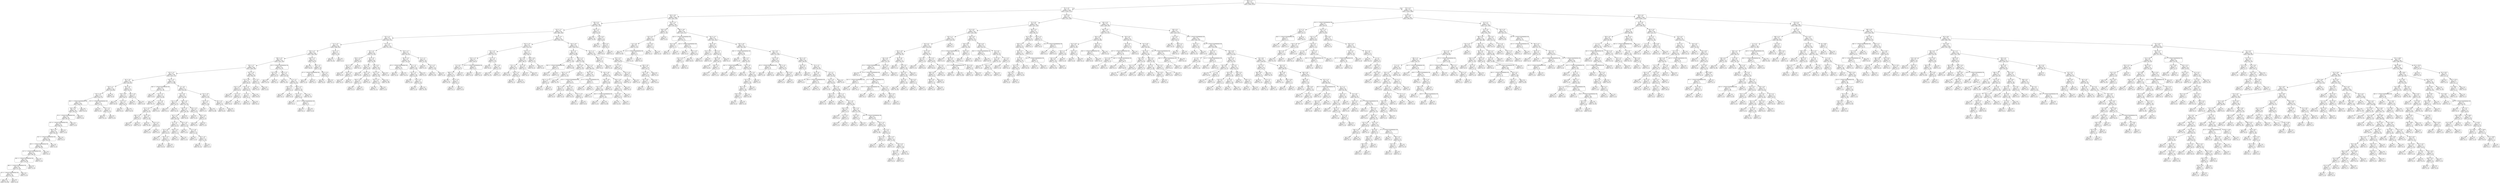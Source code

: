 digraph Tree {
node [shape=box, style="rounded", color="black", fontname=helvetica] ;
edge [fontname=helvetica] ;
0 [label="399 <= 1.3\ngini = 0.5\nsamples = 3348\nvalue = [2604, 2613]"] ;
1 [label="92 <= -0.2\ngini = 0.5\nsamples = 1598\nvalue = [1350, 1127]"] ;
0 -> 1 [labeldistance=2.5, labelangle=45, headlabel="True"] ;
2 [label="244 <= -0.6\ngini = 0.5\nsamples = 1028\nvalue = [813, 769]"] ;
1 -> 2 ;
3 [label="293 <= 0.1\ngini = 0.5\nsamples = 790\nvalue = [671, 542]"] ;
2 -> 3 ;
4 [label="122 <= -1.7\ngini = 0.5\nsamples = 767\nvalue = [663, 509]"] ;
3 -> 4 ;
5 [label="26 <= -2.1\ngini = 0.5\nsamples = 515\nvalue = [419, 375]"] ;
4 -> 5 ;
6 [label="22 <= -1.9\ngini = 0.5\nsamples = 391\nvalue = [368, 250]"] ;
5 -> 6 ;
7 [label="203 <= -2.3\ngini = 0.5\nsamples = 380\nvalue = [365, 236]"] ;
6 -> 7 ;
8 [label="394 <= -2.9\ngini = 0.5\nsamples = 351\nvalue = [322, 230]"] ;
7 -> 8 ;
9 [label="104 <= -3.7\ngini = 0.5\nsamples = 308\nvalue = [299, 183]"] ;
8 -> 9 ;
10 [label="123 <= -5.2\ngini = 0.5\nsamples = 258\nvalue = [233, 173]"] ;
9 -> 10 ;
11 [label="46 <= -5.6\ngini = 0.5\nsamples = 150\nvalue = [162, 85]"] ;
10 -> 11 ;
12 [label="119 <= -1.1\ngini = 0.5\nsamples = 118\nvalue = [110, 80]"] ;
11 -> 12 ;
13 [label="107 <= -5.8\ngini = 0.5\nsamples = 114\nvalue = [110, 72]"] ;
12 -> 13 ;
14 [label="369 <= -1.7014117331926443e+38\ngini = 0.5\nsamples = 103\nvalue = [106, 61]"] ;
13 -> 14 ;
15 [label="383 <= 4.0\ngini = 0.5\nsamples = 94\nvalue = [92, 61]"] ;
14 -> 15 ;
16 [label="78 <= -1.7014117331926443e+38\ngini = 0.5\nsamples = 92\nvalue = [87, 61]"] ;
15 -> 16 ;
17 [label="257 <= -1.7014117331926443e+38\ngini = 0.5\nsamples = 91\nvalue = [84, 61]"] ;
16 -> 17 ;
18 [label="200 <= -2.5\ngini = 0.5\nsamples = 90\nvalue = [81, 61]"] ;
17 -> 18 ;
19 [label="331 <= -1.7014117331926443e+38\ngini = 0.5\nsamples = 89\nvalue = [81, 60]"] ;
18 -> 19 ;
20 [label="385 <= -1.7014117331926443e+38\ngini = 0.5\nsamples = 88\nvalue = [80, 60]"] ;
19 -> 20 ;
21 [label="127 <= -1.7014117331926443e+38\ngini = 0.5\nsamples = 87\nvalue = [80, 59]"] ;
20 -> 21 ;
22 [label="340 <= -1.7014117331926443e+38\ngini = 0.5\nsamples = 86\nvalue = [78, 59]"] ;
21 -> 22 ;
23 [label="380 <= -1.7014117331926443e+38\ngini = 0.5\nsamples = 85\nvalue = [77, 59]"] ;
22 -> 23 ;
24 [label="20 <= -1.7014117331926443e+38\ngini = 0.5\nsamples = 84\nvalue = [75, 59]"] ;
23 -> 24 ;
25 [label="gini = 0.5\nsamples = 83\nvalue = [74, 59]"] ;
24 -> 25 ;
26 [label="gini = 0.0\nsamples = 1\nvalue = [1, 0]"] ;
24 -> 26 ;
27 [label="gini = 0.0\nsamples = 1\nvalue = [2, 0]"] ;
23 -> 27 ;
28 [label="gini = 0.0\nsamples = 1\nvalue = [1, 0]"] ;
22 -> 28 ;
29 [label="gini = 0.0\nsamples = 1\nvalue = [2, 0]"] ;
21 -> 29 ;
30 [label="gini = 0.0\nsamples = 1\nvalue = [0, 1]"] ;
20 -> 30 ;
31 [label="gini = 0.0\nsamples = 1\nvalue = [1, 0]"] ;
19 -> 31 ;
32 [label="gini = 0.0\nsamples = 1\nvalue = [0, 1]"] ;
18 -> 32 ;
33 [label="gini = 0.0\nsamples = 1\nvalue = [3, 0]"] ;
17 -> 33 ;
34 [label="gini = 0.0\nsamples = 1\nvalue = [3, 0]"] ;
16 -> 34 ;
35 [label="gini = 0.0\nsamples = 2\nvalue = [5, 0]"] ;
15 -> 35 ;
36 [label="gini = 0.0\nsamples = 9\nvalue = [14, 0]"] ;
14 -> 36 ;
37 [label="175 <= -1.7014117331926443e+38\ngini = 0.4\nsamples = 11\nvalue = [4, 11]"] ;
13 -> 37 ;
38 [label="gini = 0.0\nsamples = 2\nvalue = [2, 0]"] ;
37 -> 38 ;
39 [label="60 <= -5.5\ngini = 0.3\nsamples = 9\nvalue = [2, 11]"] ;
37 -> 39 ;
40 [label="gini = 0.0\nsamples = 7\nvalue = [0, 11]"] ;
39 -> 40 ;
41 [label="gini = 0.0\nsamples = 2\nvalue = [2, 0]"] ;
39 -> 41 ;
42 [label="gini = 0.0\nsamples = 4\nvalue = [0, 8]"] ;
12 -> 42 ;
43 [label="84 <= -4.2\ngini = 0.2\nsamples = 32\nvalue = [52, 5]"] ;
11 -> 43 ;
44 [label="156 <= -4.8\ngini = 0.1\nsamples = 30\nvalue = [49, 2]"] ;
43 -> 44 ;
45 [label="gini = 0.0\nsamples = 18\nvalue = [33, 0]"] ;
44 -> 45 ;
46 [label="174 <= -4.5\ngini = 0.2\nsamples = 12\nvalue = [16, 2]"] ;
44 -> 46 ;
47 [label="gini = 0.0\nsamples = 2\nvalue = [0, 2]"] ;
46 -> 47 ;
48 [label="gini = 0.0\nsamples = 10\nvalue = [16, 0]"] ;
46 -> 48 ;
49 [label="105 <= -4.0\ngini = 0.5\nsamples = 2\nvalue = [3, 3]"] ;
43 -> 49 ;
50 [label="gini = 0.0\nsamples = 1\nvalue = [0, 3]"] ;
49 -> 50 ;
51 [label="gini = 0.0\nsamples = 1\nvalue = [3, 0]"] ;
49 -> 51 ;
52 [label="241 <= -4.7\ngini = 0.5\nsamples = 108\nvalue = [71, 88]"] ;
10 -> 52 ;
53 [label="304 <= -1.7014117331926443e+38\ngini = 0.4\nsamples = 34\nvalue = [12, 39]"] ;
52 -> 53 ;
54 [label="gini = 0.0\nsamples = 2\nvalue = [4, 0]"] ;
53 -> 54 ;
55 [label="132 <= -5.1\ngini = 0.3\nsamples = 32\nvalue = [8, 39]"] ;
53 -> 55 ;
56 [label="gini = 0.0\nsamples = 9\nvalue = [0, 17]"] ;
55 -> 56 ;
57 [label="57 <= -4.0\ngini = 0.4\nsamples = 23\nvalue = [8, 22]"] ;
55 -> 57 ;
58 [label="127 <= -5.0\ngini = 0.3\nsamples = 21\nvalue = [6, 22]"] ;
57 -> 58 ;
59 [label="280 <= -5.1\ngini = 0.4\nsamples = 6\nvalue = [4, 2]"] ;
58 -> 59 ;
60 [label="gini = 0.0\nsamples = 2\nvalue = [0, 2]"] ;
59 -> 60 ;
61 [label="gini = 0.0\nsamples = 4\nvalue = [4, 0]"] ;
59 -> 61 ;
62 [label="129 <= -4.8\ngini = 0.2\nsamples = 15\nvalue = [2, 20]"] ;
58 -> 62 ;
63 [label="gini = 0.0\nsamples = 9\nvalue = [0, 16]"] ;
62 -> 63 ;
64 [label="223 <= -4.7\ngini = 0.4\nsamples = 6\nvalue = [2, 4]"] ;
62 -> 64 ;
65 [label="gini = 0.0\nsamples = 2\nvalue = [2, 0]"] ;
64 -> 65 ;
66 [label="gini = 0.0\nsamples = 4\nvalue = [0, 4]"] ;
64 -> 66 ;
67 [label="gini = 0.0\nsamples = 2\nvalue = [2, 0]"] ;
57 -> 67 ;
68 [label="3 <= -3.9\ngini = 0.5\nsamples = 74\nvalue = [59, 49]"] ;
52 -> 68 ;
69 [label="30 <= -4.6\ngini = 0.4\nsamples = 55\nvalue = [54, 26]"] ;
68 -> 69 ;
70 [label="101 <= -4.8\ngini = 0.1\nsamples = 14\nvalue = [22, 1]"] ;
69 -> 70 ;
71 [label="gini = 0.0\nsamples = 1\nvalue = [0, 1]"] ;
70 -> 71 ;
72 [label="gini = 0.0\nsamples = 13\nvalue = [22, 0]"] ;
70 -> 72 ;
73 [label="260 <= -4.0\ngini = 0.5\nsamples = 41\nvalue = [32, 25]"] ;
69 -> 73 ;
74 [label="128 <= -4.1\ngini = 0.5\nsamples = 32\nvalue = [29, 16]"] ;
73 -> 74 ;
75 [label="301 <= -4.4\ngini = 0.5\nsamples = 26\nvalue = [20, 16]"] ;
74 -> 75 ;
76 [label="47 <= -4.1\ngini = 0.3\nsamples = 13\nvalue = [15, 4]"] ;
75 -> 76 ;
77 [label="24 <= -4.6\ngini = 0.2\nsamples = 10\nvalue = [14, 2]"] ;
76 -> 77 ;
78 [label="gini = 0.0\nsamples = 1\nvalue = [0, 1]"] ;
77 -> 78 ;
79 [label="393 <= -4.3\ngini = 0.1\nsamples = 9\nvalue = [14, 1]"] ;
77 -> 79 ;
80 [label="gini = 0.0\nsamples = 8\nvalue = [14, 0]"] ;
79 -> 80 ;
81 [label="gini = 0.0\nsamples = 1\nvalue = [0, 1]"] ;
79 -> 81 ;
82 [label="185 <= -4.3\ngini = 0.4\nsamples = 3\nvalue = [1, 2]"] ;
76 -> 82 ;
83 [label="gini = 0.0\nsamples = 2\nvalue = [0, 2]"] ;
82 -> 83 ;
84 [label="gini = 0.0\nsamples = 1\nvalue = [1, 0]"] ;
82 -> 84 ;
85 [label="176 <= -4.5\ngini = 0.4\nsamples = 13\nvalue = [5, 12]"] ;
75 -> 85 ;
86 [label="gini = 0.0\nsamples = 2\nvalue = [3, 0]"] ;
85 -> 86 ;
87 [label="17 <= -4.8\ngini = 0.2\nsamples = 11\nvalue = [2, 12]"] ;
85 -> 87 ;
88 [label="gini = 0.0\nsamples = 1\nvalue = [1, 0]"] ;
87 -> 88 ;
89 [label="58 <= -1.6\ngini = 0.1\nsamples = 10\nvalue = [1, 12]"] ;
87 -> 89 ;
90 [label="gini = 0.0\nsamples = 9\nvalue = [0, 12]"] ;
89 -> 90 ;
91 [label="gini = 0.0\nsamples = 1\nvalue = [1, 0]"] ;
89 -> 91 ;
92 [label="gini = 0.0\nsamples = 6\nvalue = [9, 0]"] ;
74 -> 92 ;
93 [label="278 <= -4.5\ngini = 0.4\nsamples = 9\nvalue = [3, 9]"] ;
73 -> 93 ;
94 [label="gini = 0.0\nsamples = 2\nvalue = [2, 0]"] ;
93 -> 94 ;
95 [label="238 <= -3.8\ngini = 0.2\nsamples = 7\nvalue = [1, 9]"] ;
93 -> 95 ;
96 [label="gini = 0.0\nsamples = 6\nvalue = [0, 9]"] ;
95 -> 96 ;
97 [label="gini = 0.0\nsamples = 1\nvalue = [1, 0]"] ;
95 -> 97 ;
98 [label="133 <= -3.8\ngini = 0.3\nsamples = 19\nvalue = [5, 23]"] ;
68 -> 98 ;
99 [label="178 <= -4.4\ngini = 0.1\nsamples = 11\nvalue = [1, 18]"] ;
98 -> 99 ;
100 [label="gini = 0.0\nsamples = 1\nvalue = [1, 0]"] ;
99 -> 100 ;
101 [label="gini = 0.0\nsamples = 10\nvalue = [0, 18]"] ;
99 -> 101 ;
102 [label="89 <= -3.4\ngini = 0.5\nsamples = 8\nvalue = [4, 5]"] ;
98 -> 102 ;
103 [label="gini = 0.0\nsamples = 4\nvalue = [4, 0]"] ;
102 -> 103 ;
104 [label="gini = 0.0\nsamples = 4\nvalue = [0, 5]"] ;
102 -> 104 ;
105 [label="167 <= -2.8\ngini = 0.2\nsamples = 50\nvalue = [66, 10]"] ;
9 -> 105 ;
106 [label="173 <= -4.6\ngini = 0.2\nsamples = 44\nvalue = [64, 6]"] ;
105 -> 106 ;
107 [label="142 <= -3.5\ngini = 0.5\nsamples = 8\nvalue = [8, 5]"] ;
106 -> 107 ;
108 [label="gini = 0.0\nsamples = 2\nvalue = [0, 4]"] ;
107 -> 108 ;
109 [label="33 <= -3.3\ngini = 0.2\nsamples = 6\nvalue = [8, 1]"] ;
107 -> 109 ;
110 [label="gini = 0.0\nsamples = 5\nvalue = [8, 0]"] ;
109 -> 110 ;
111 [label="gini = 0.0\nsamples = 1\nvalue = [0, 1]"] ;
109 -> 111 ;
112 [label="226 <= -4.1\ngini = 0.0\nsamples = 36\nvalue = [56, 1]"] ;
106 -> 112 ;
113 [label="0 <= -3.1\ngini = 0.2\nsamples = 7\nvalue = [6, 1]"] ;
112 -> 113 ;
114 [label="gini = 0.0\nsamples = 6\nvalue = [6, 0]"] ;
113 -> 114 ;
115 [label="gini = 0.0\nsamples = 1\nvalue = [0, 1]"] ;
113 -> 115 ;
116 [label="gini = 0.0\nsamples = 29\nvalue = [50, 0]"] ;
112 -> 116 ;
117 [label="35 <= -2.4\ngini = 0.4\nsamples = 6\nvalue = [2, 4]"] ;
105 -> 117 ;
118 [label="gini = 0.0\nsamples = 4\nvalue = [0, 4]"] ;
117 -> 118 ;
119 [label="gini = 0.0\nsamples = 2\nvalue = [2, 0]"] ;
117 -> 119 ;
120 [label="10 <= -1.7014117331926443e+38\ngini = 0.4\nsamples = 43\nvalue = [23, 47]"] ;
8 -> 120 ;
121 [label="372 <= 0.6\ngini = 0.2\nsamples = 10\nvalue = [13, 2]"] ;
120 -> 121 ;
122 [label="gini = 0.0\nsamples = 8\nvalue = [13, 0]"] ;
121 -> 122 ;
123 [label="gini = 0.0\nsamples = 2\nvalue = [0, 2]"] ;
121 -> 123 ;
124 [label="268 <= -2.7\ngini = 0.3\nsamples = 33\nvalue = [10, 45]"] ;
120 -> 124 ;
125 [label="gini = 0.0\nsamples = 13\nvalue = [0, 25]"] ;
124 -> 125 ;
126 [label="72 <= -3.1\ngini = 0.4\nsamples = 20\nvalue = [10, 20]"] ;
124 -> 126 ;
127 [label="219 <= -3.1\ngini = 0.3\nsamples = 5\nvalue = [5, 1]"] ;
126 -> 127 ;
128 [label="gini = 0.0\nsamples = 1\nvalue = [0, 1]"] ;
127 -> 128 ;
129 [label="gini = 0.0\nsamples = 4\nvalue = [5, 0]"] ;
127 -> 129 ;
130 [label="389 <= -2.3\ngini = 0.3\nsamples = 15\nvalue = [5, 19]"] ;
126 -> 130 ;
131 [label="255 <= -2.5\ngini = 0.5\nsamples = 7\nvalue = [5, 6]"] ;
130 -> 131 ;
132 [label="gini = 0.0\nsamples = 2\nvalue = [0, 5]"] ;
131 -> 132 ;
133 [label="18 <= -1.7014117331926443e+38\ngini = 0.3\nsamples = 5\nvalue = [5, 1]"] ;
131 -> 133 ;
134 [label="gini = 0.0\nsamples = 1\nvalue = [0, 1]"] ;
133 -> 134 ;
135 [label="gini = 0.0\nsamples = 4\nvalue = [5, 0]"] ;
133 -> 135 ;
136 [label="gini = 0.0\nsamples = 8\nvalue = [0, 13]"] ;
130 -> 136 ;
137 [label="206 <= -2.1\ngini = 0.2\nsamples = 29\nvalue = [43, 6]"] ;
7 -> 137 ;
138 [label="gini = 0.0\nsamples = 19\nvalue = [36, 0]"] ;
137 -> 138 ;
139 [label="98 <= -2.2\ngini = 0.5\nsamples = 10\nvalue = [7, 6]"] ;
137 -> 139 ;
140 [label="55 <= -1.7014117331926443e+38\ngini = 0.3\nsamples = 4\nvalue = [1, 5]"] ;
139 -> 140 ;
141 [label="gini = 0.0\nsamples = 1\nvalue = [1, 0]"] ;
140 -> 141 ;
142 [label="gini = 0.0\nsamples = 3\nvalue = [0, 5]"] ;
140 -> 142 ;
143 [label="343 <= -0.1\ngini = 0.2\nsamples = 6\nvalue = [6, 1]"] ;
139 -> 143 ;
144 [label="gini = 0.0\nsamples = 5\nvalue = [6, 0]"] ;
143 -> 144 ;
145 [label="gini = 0.0\nsamples = 1\nvalue = [0, 1]"] ;
143 -> 145 ;
146 [label="215 <= -1.7\ngini = 0.3\nsamples = 11\nvalue = [3, 14]"] ;
6 -> 146 ;
147 [label="gini = 0.0\nsamples = 8\nvalue = [0, 14]"] ;
146 -> 147 ;
148 [label="gini = 0.0\nsamples = 3\nvalue = [3, 0]"] ;
146 -> 148 ;
149 [label="67 <= -1.9\ngini = 0.4\nsamples = 124\nvalue = [51, 125]"] ;
5 -> 149 ;
150 [label="19 <= -2.2\ngini = 0.3\nsamples = 69\nvalue = [17, 82]"] ;
149 -> 150 ;
151 [label="329 <= -1.8\ngini = 0.4\nsamples = 9\nvalue = [8, 4]"] ;
150 -> 151 ;
152 [label="102 <= -1.9\ngini = 0.2\nsamples = 7\nvalue = [8, 1]"] ;
151 -> 152 ;
153 [label="gini = 0.0\nsamples = 4\nvalue = [6, 0]"] ;
152 -> 153 ;
154 [label="179 <= -2.0\ngini = 0.4\nsamples = 3\nvalue = [2, 1]"] ;
152 -> 154 ;
155 [label="gini = 0.0\nsamples = 1\nvalue = [0, 1]"] ;
154 -> 155 ;
156 [label="gini = 0.0\nsamples = 2\nvalue = [2, 0]"] ;
154 -> 156 ;
157 [label="gini = 0.0\nsamples = 2\nvalue = [0, 3]"] ;
151 -> 157 ;
158 [label="16 <= -2.0\ngini = 0.2\nsamples = 60\nvalue = [9, 78]"] ;
150 -> 158 ;
159 [label="63 <= -2.0\ngini = 0.5\nsamples = 10\nvalue = [6, 8]"] ;
158 -> 159 ;
160 [label="gini = 0.0\nsamples = 4\nvalue = [0, 6]"] ;
159 -> 160 ;
161 [label="376 <= -1.9\ngini = 0.4\nsamples = 6\nvalue = [6, 2]"] ;
159 -> 161 ;
162 [label="109 <= -2.0\ngini = 0.4\nsamples = 3\nvalue = [1, 2]"] ;
161 -> 162 ;
163 [label="gini = 0.0\nsamples = 2\nvalue = [0, 2]"] ;
162 -> 163 ;
164 [label="gini = 0.0\nsamples = 1\nvalue = [1, 0]"] ;
162 -> 164 ;
165 [label="gini = 0.0\nsamples = 3\nvalue = [5, 0]"] ;
161 -> 165 ;
166 [label="341 <= 0.2\ngini = 0.1\nsamples = 50\nvalue = [3, 70]"] ;
158 -> 166 ;
167 [label="107 <= -2.0\ngini = 0.1\nsamples = 49\nvalue = [2, 70]"] ;
166 -> 167 ;
168 [label="107 <= -3.2\ngini = 0.3\nsamples = 9\nvalue = [2, 11]"] ;
167 -> 168 ;
169 [label="gini = 0.0\nsamples = 7\nvalue = [0, 11]"] ;
168 -> 169 ;
170 [label="gini = 0.0\nsamples = 2\nvalue = [2, 0]"] ;
168 -> 170 ;
171 [label="gini = 0.0\nsamples = 40\nvalue = [0, 59]"] ;
167 -> 171 ;
172 [label="gini = 0.0\nsamples = 1\nvalue = [1, 0]"] ;
166 -> 172 ;
173 [label="110 <= -1.3\ngini = 0.5\nsamples = 55\nvalue = [34, 43]"] ;
149 -> 173 ;
174 [label="381 <= -1.8\ngini = 0.5\nsamples = 41\nvalue = [32, 24]"] ;
173 -> 174 ;
175 [label="39 <= -1.7014117331926443e+38\ngini = 0.2\nsamples = 19\nvalue = [25, 4]"] ;
174 -> 175 ;
176 [label="gini = 0.0\nsamples = 2\nvalue = [0, 4]"] ;
175 -> 176 ;
177 [label="gini = 0.0\nsamples = 17\nvalue = [25, 0]"] ;
175 -> 177 ;
178 [label="74 <= -1.5\ngini = 0.4\nsamples = 22\nvalue = [7, 20]"] ;
174 -> 178 ;
179 [label="172 <= -2.1\ngini = 0.2\nsamples = 18\nvalue = [2, 20]"] ;
178 -> 179 ;
180 [label="gini = 0.0\nsamples = 1\nvalue = [1, 0]"] ;
179 -> 180 ;
181 [label="26 <= -1.9\ngini = 0.1\nsamples = 17\nvalue = [1, 20]"] ;
179 -> 181 ;
182 [label="gini = 0.0\nsamples = 1\nvalue = [1, 0]"] ;
181 -> 182 ;
183 [label="gini = 0.0\nsamples = 16\nvalue = [0, 20]"] ;
181 -> 183 ;
184 [label="gini = 0.0\nsamples = 4\nvalue = [5, 0]"] ;
178 -> 184 ;
185 [label="17 <= -2.1\ngini = 0.2\nsamples = 14\nvalue = [2, 19]"] ;
173 -> 185 ;
186 [label="gini = 0.0\nsamples = 1\nvalue = [1, 0]"] ;
185 -> 186 ;
187 [label="115 <= -0.7\ngini = 0.1\nsamples = 13\nvalue = [1, 19]"] ;
185 -> 187 ;
188 [label="gini = 0.0\nsamples = 12\nvalue = [0, 19]"] ;
187 -> 188 ;
189 [label="gini = 0.0\nsamples = 1\nvalue = [1, 0]"] ;
187 -> 189 ;
190 [label="324 <= -1.4\ngini = 0.5\nsamples = 252\nvalue = [244, 134]"] ;
4 -> 190 ;
191 [label="352 <= -1.6\ngini = 0.3\nsamples = 90\nvalue = [115, 22]"] ;
190 -> 191 ;
192 [label="92 <= -1.5\ngini = 0.4\nsamples = 43\nvalue = [47, 17]"] ;
191 -> 192 ;
193 [label="155 <= -1.5\ngini = 0.2\nsamples = 27\nvalue = [40, 6]"] ;
192 -> 193 ;
194 [label="21 <= 0.5\ngini = 0.1\nsamples = 22\nvalue = [35, 2]"] ;
193 -> 194 ;
195 [label="368 <= -1.7\ngini = 0.1\nsamples = 21\nvalue = [35, 1]"] ;
194 -> 195 ;
196 [label="gini = 0.0\nsamples = 18\nvalue = [31, 0]"] ;
195 -> 196 ;
197 [label="261 <= -1.9\ngini = 0.3\nsamples = 3\nvalue = [4, 1]"] ;
195 -> 197 ;
198 [label="gini = 0.0\nsamples = 1\nvalue = [0, 1]"] ;
197 -> 198 ;
199 [label="gini = 0.0\nsamples = 2\nvalue = [4, 0]"] ;
197 -> 199 ;
200 [label="gini = 0.0\nsamples = 1\nvalue = [0, 1]"] ;
194 -> 200 ;
201 [label="337 <= -1.7014117331926443e+38\ngini = 0.5\nsamples = 5\nvalue = [5, 4]"] ;
193 -> 201 ;
202 [label="gini = 0.0\nsamples = 2\nvalue = [5, 0]"] ;
201 -> 202 ;
203 [label="gini = 0.0\nsamples = 3\nvalue = [0, 4]"] ;
201 -> 203 ;
204 [label="22 <= -1.5\ngini = 0.5\nsamples = 16\nvalue = [7, 11]"] ;
192 -> 204 ;
205 [label="gini = 0.0\nsamples = 4\nvalue = [6, 0]"] ;
204 -> 205 ;
206 [label="117 <= -0.9\ngini = 0.2\nsamples = 12\nvalue = [1, 11]"] ;
204 -> 206 ;
207 [label="gini = 0.0\nsamples = 11\nvalue = [0, 11]"] ;
206 -> 207 ;
208 [label="gini = 0.0\nsamples = 1\nvalue = [1, 0]"] ;
206 -> 208 ;
209 [label="343 <= -1.1\ngini = 0.1\nsamples = 47\nvalue = [68, 5]"] ;
191 -> 209 ;
210 [label="85 <= -0.6\ngini = 0.1\nsamples = 43\nvalue = [66, 2]"] ;
209 -> 210 ;
211 [label="70 <= -1.1\ngini = 0.0\nsamples = 39\nvalue = [62, 1]"] ;
210 -> 211 ;
212 [label="gini = 0.0\nsamples = 30\nvalue = [52, 0]"] ;
211 -> 212 ;
213 [label="314 <= -1.4\ngini = 0.2\nsamples = 9\nvalue = [10, 1]"] ;
211 -> 213 ;
214 [label="gini = 0.0\nsamples = 1\nvalue = [0, 1]"] ;
213 -> 214 ;
215 [label="gini = 0.0\nsamples = 8\nvalue = [10, 0]"] ;
213 -> 215 ;
216 [label="10 <= -0.9\ngini = 0.3\nsamples = 4\nvalue = [4, 1]"] ;
210 -> 216 ;
217 [label="gini = 0.0\nsamples = 1\nvalue = [0, 1]"] ;
216 -> 217 ;
218 [label="gini = 0.0\nsamples = 3\nvalue = [4, 0]"] ;
216 -> 218 ;
219 [label="290 <= -0.9\ngini = 0.5\nsamples = 4\nvalue = [2, 3]"] ;
209 -> 219 ;
220 [label="gini = 0.0\nsamples = 3\nvalue = [0, 3]"] ;
219 -> 220 ;
221 [label="gini = 0.0\nsamples = 1\nvalue = [2, 0]"] ;
219 -> 221 ;
222 [label="158 <= -0.8\ngini = 0.5\nsamples = 162\nvalue = [129, 112]"] ;
190 -> 222 ;
223 [label="49 <= -1.4\ngini = 0.5\nsamples = 118\nvalue = [78, 98]"] ;
222 -> 223 ;
224 [label="1 <= -1.5\ngini = 0.3\nsamples = 25\nvalue = [7, 29]"] ;
223 -> 224 ;
225 [label="358 <= -1.7014117331926443e+38\ngini = 0.4\nsamples = 6\nvalue = [7, 3]"] ;
224 -> 225 ;
226 [label="gini = 0.0\nsamples = 1\nvalue = [0, 3]"] ;
225 -> 226 ;
227 [label="gini = 0.0\nsamples = 5\nvalue = [7, 0]"] ;
225 -> 227 ;
228 [label="gini = 0.0\nsamples = 19\nvalue = [0, 26]"] ;
224 -> 228 ;
229 [label="384 <= -1.3\ngini = 0.5\nsamples = 93\nvalue = [71, 69]"] ;
223 -> 229 ;
230 [label="169 <= -0.9\ngini = 0.3\nsamples = 18\nvalue = [5, 23]"] ;
229 -> 230 ;
231 [label="242 <= -1.4\ngini = 0.1\nsamples = 17\nvalue = [2, 23]"] ;
230 -> 231 ;
232 [label="287 <= -1.3\ngini = 0.4\nsamples = 7\nvalue = [2, 6]"] ;
231 -> 232 ;
233 [label="gini = 0.0\nsamples = 5\nvalue = [0, 6]"] ;
232 -> 233 ;
234 [label="gini = 0.0\nsamples = 2\nvalue = [2, 0]"] ;
232 -> 234 ;
235 [label="gini = 0.0\nsamples = 10\nvalue = [0, 17]"] ;
231 -> 235 ;
236 [label="gini = 0.0\nsamples = 1\nvalue = [3, 0]"] ;
230 -> 236 ;
237 [label="162 <= -1.0\ngini = 0.5\nsamples = 75\nvalue = [66, 46]"] ;
229 -> 237 ;
238 [label="282 <= -0.6\ngini = 0.3\nsamples = 38\nvalue = [47, 11]"] ;
237 -> 238 ;
239 [label="179 <= -1.7014117331926443e+38\ngini = 0.1\nsamples = 33\nvalue = [45, 4]"] ;
238 -> 239 ;
240 [label="361 <= -1.6\ngini = 0.5\nsamples = 6\nvalue = [5, 3]"] ;
239 -> 240 ;
241 [label="gini = 0.0\nsamples = 2\nvalue = [0, 3]"] ;
240 -> 241 ;
242 [label="gini = 0.0\nsamples = 4\nvalue = [5, 0]"] ;
240 -> 242 ;
243 [label="363 <= -1.0\ngini = 0.0\nsamples = 27\nvalue = [40, 1]"] ;
239 -> 243 ;
244 [label="gini = 0.0\nsamples = 20\nvalue = [31, 0]"] ;
243 -> 244 ;
245 [label="321 <= -1.0\ngini = 0.2\nsamples = 7\nvalue = [9, 1]"] ;
243 -> 245 ;
246 [label="gini = 0.0\nsamples = 1\nvalue = [0, 1]"] ;
245 -> 246 ;
247 [label="gini = 0.0\nsamples = 6\nvalue = [9, 0]"] ;
245 -> 247 ;
248 [label="32 <= -1.7014117331926443e+38\ngini = 0.3\nsamples = 5\nvalue = [2, 7]"] ;
238 -> 248 ;
249 [label="gini = 0.0\nsamples = 1\nvalue = [2, 0]"] ;
248 -> 249 ;
250 [label="gini = 0.0\nsamples = 4\nvalue = [0, 7]"] ;
248 -> 250 ;
251 [label="145 <= -0.8\ngini = 0.5\nsamples = 37\nvalue = [19, 35]"] ;
237 -> 251 ;
252 [label="343 <= -0.8\ngini = 0.3\nsamples = 20\nvalue = [6, 29]"] ;
251 -> 252 ;
253 [label="141 <= -1.4\ngini = 0.1\nsamples = 18\nvalue = [2, 29]"] ;
252 -> 253 ;
254 [label="gini = 0.0\nsamples = 1\nvalue = [1, 0]"] ;
253 -> 254 ;
255 [label="393 <= -1.7014117331926443e+38\ngini = 0.1\nsamples = 17\nvalue = [1, 29]"] ;
253 -> 255 ;
256 [label="gini = 0.0\nsamples = 1\nvalue = [1, 0]"] ;
255 -> 256 ;
257 [label="gini = 0.0\nsamples = 16\nvalue = [0, 29]"] ;
255 -> 257 ;
258 [label="gini = 0.0\nsamples = 2\nvalue = [4, 0]"] ;
252 -> 258 ;
259 [label="304 <= -0.6\ngini = 0.4\nsamples = 17\nvalue = [13, 6]"] ;
251 -> 259 ;
260 [label="17 <= 0.1\ngini = 0.2\nsamples = 14\nvalue = [13, 2]"] ;
259 -> 260 ;
261 [label="24 <= -0.6\ngini = 0.1\nsamples = 13\nvalue = [13, 1]"] ;
260 -> 261 ;
262 [label="gini = 0.0\nsamples = 12\nvalue = [13, 0]"] ;
261 -> 262 ;
263 [label="gini = 0.0\nsamples = 1\nvalue = [0, 1]"] ;
261 -> 263 ;
264 [label="gini = 0.0\nsamples = 1\nvalue = [0, 1]"] ;
260 -> 264 ;
265 [label="gini = 0.0\nsamples = 3\nvalue = [0, 4]"] ;
259 -> 265 ;
266 [label="131 <= -1.1\ngini = 0.3\nsamples = 44\nvalue = [51, 14]"] ;
222 -> 266 ;
267 [label="389 <= -0.7\ngini = 0.2\nsamples = 6\nvalue = [1, 6]"] ;
266 -> 267 ;
268 [label="gini = 0.0\nsamples = 5\nvalue = [0, 6]"] ;
267 -> 268 ;
269 [label="gini = 0.0\nsamples = 1\nvalue = [1, 0]"] ;
267 -> 269 ;
270 [label="297 <= -0.7\ngini = 0.2\nsamples = 38\nvalue = [50, 8]"] ;
266 -> 270 ;
271 [label="171 <= -0.4\ngini = 0.1\nsamples = 22\nvalue = [36, 1]"] ;
270 -> 271 ;
272 [label="gini = 0.0\nsamples = 20\nvalue = [34, 0]"] ;
271 -> 272 ;
273 [label="155 <= -0.1\ngini = 0.4\nsamples = 2\nvalue = [2, 1]"] ;
271 -> 273 ;
274 [label="gini = 0.0\nsamples = 1\nvalue = [0, 1]"] ;
273 -> 274 ;
275 [label="gini = 0.0\nsamples = 1\nvalue = [2, 0]"] ;
273 -> 275 ;
276 [label="259 <= -0.4\ngini = 0.4\nsamples = 16\nvalue = [14, 7]"] ;
270 -> 276 ;
277 [label="197 <= -0.6\ngini = 0.3\nsamples = 14\nvalue = [14, 4]"] ;
276 -> 277 ;
278 [label="40 <= -0.9\ngini = 0.5\nsamples = 7\nvalue = [4, 4]"] ;
277 -> 278 ;
279 [label="gini = 0.0\nsamples = 3\nvalue = [4, 0]"] ;
278 -> 279 ;
280 [label="gini = 0.0\nsamples = 4\nvalue = [0, 4]"] ;
278 -> 280 ;
281 [label="gini = 0.0\nsamples = 7\nvalue = [10, 0]"] ;
277 -> 281 ;
282 [label="gini = 0.0\nsamples = 2\nvalue = [0, 3]"] ;
276 -> 282 ;
283 [label="224 <= -1.1\ngini = 0.3\nsamples = 23\nvalue = [8, 33]"] ;
3 -> 283 ;
284 [label="gini = 0.0\nsamples = 10\nvalue = [0, 24]"] ;
283 -> 284 ;
285 [label="273 <= 0.5\ngini = 0.5\nsamples = 13\nvalue = [8, 9]"] ;
283 -> 285 ;
286 [label="gini = 0.0\nsamples = 7\nvalue = [0, 8]"] ;
285 -> 286 ;
287 [label="209 <= 2.4\ngini = 0.2\nsamples = 6\nvalue = [8, 1]"] ;
285 -> 287 ;
288 [label="gini = 0.0\nsamples = 5\nvalue = [8, 0]"] ;
287 -> 288 ;
289 [label="gini = 0.0\nsamples = 1\nvalue = [0, 1]"] ;
287 -> 289 ;
290 [label="370 <= -1.4\ngini = 0.5\nsamples = 238\nvalue = [142, 227]"] ;
2 -> 290 ;
291 [label="156 <= 4.0\ngini = 0.2\nsamples = 35\nvalue = [7, 54]"] ;
290 -> 291 ;
292 [label="133 <= 0.4\ngini = 0.1\nsamples = 33\nvalue = [3, 54]"] ;
291 -> 292 ;
293 [label="10 <= -0.0\ngini = 0.0\nsamples = 31\nvalue = [1, 53]"] ;
292 -> 293 ;
294 [label="gini = 0.0\nsamples = 27\nvalue = [0, 49]"] ;
293 -> 294 ;
295 [label="23 <= -1.7014117331926443e+38\ngini = 0.3\nsamples = 4\nvalue = [1, 4]"] ;
293 -> 295 ;
296 [label="gini = 0.0\nsamples = 1\nvalue = [1, 0]"] ;
295 -> 296 ;
297 [label="gini = 0.0\nsamples = 3\nvalue = [0, 4]"] ;
295 -> 297 ;
298 [label="127 <= 0.4\ngini = 0.4\nsamples = 2\nvalue = [2, 1]"] ;
292 -> 298 ;
299 [label="gini = 0.0\nsamples = 1\nvalue = [0, 1]"] ;
298 -> 299 ;
300 [label="gini = 0.0\nsamples = 1\nvalue = [2, 0]"] ;
298 -> 300 ;
301 [label="gini = 0.0\nsamples = 2\nvalue = [4, 0]"] ;
291 -> 301 ;
302 [label="386 <= -0.8\ngini = 0.5\nsamples = 203\nvalue = [135, 173]"] ;
290 -> 302 ;
303 [label="310 <= -1.7014117331926443e+38\ngini = 0.4\nsamples = 27\nvalue = [34, 11]"] ;
302 -> 303 ;
304 [label="80 <= 0.6\ngini = 0.2\nsamples = 5\nvalue = [1, 7]"] ;
303 -> 304 ;
305 [label="gini = 0.0\nsamples = 4\nvalue = [0, 7]"] ;
304 -> 305 ;
306 [label="gini = 0.0\nsamples = 1\nvalue = [1, 0]"] ;
304 -> 306 ;
307 [label="152 <= -1.7014117331926443e+38\ngini = 0.2\nsamples = 22\nvalue = [33, 4]"] ;
303 -> 307 ;
308 [label="gini = 0.0\nsamples = 1\nvalue = [0, 2]"] ;
307 -> 308 ;
309 [label="225 <= -0.4\ngini = 0.1\nsamples = 21\nvalue = [33, 2]"] ;
307 -> 309 ;
310 [label="241 <= -0.5\ngini = 0.3\nsamples = 7\nvalue = [7, 2]"] ;
309 -> 310 ;
311 [label="gini = 0.0\nsamples = 5\nvalue = [7, 0]"] ;
310 -> 311 ;
312 [label="gini = 0.0\nsamples = 2\nvalue = [0, 2]"] ;
310 -> 312 ;
313 [label="gini = 0.0\nsamples = 14\nvalue = [26, 0]"] ;
309 -> 313 ;
314 [label="162 <= -1.5\ngini = 0.5\nsamples = 176\nvalue = [101, 162]"] ;
302 -> 314 ;
315 [label="345 <= -0.4\ngini = 0.3\nsamples = 19\nvalue = [21, 6]"] ;
314 -> 315 ;
316 [label="315 <= -0.5\ngini = 0.3\nsamples = 5\nvalue = [1, 4]"] ;
315 -> 316 ;
317 [label="gini = 0.0\nsamples = 4\nvalue = [0, 4]"] ;
316 -> 317 ;
318 [label="gini = 0.0\nsamples = 1\nvalue = [1, 0]"] ;
316 -> 318 ;
319 [label="146 <= 2.1\ngini = 0.2\nsamples = 14\nvalue = [20, 2]"] ;
315 -> 319 ;
320 [label="196 <= 0.6\ngini = 0.1\nsamples = 13\nvalue = [20, 1]"] ;
319 -> 320 ;
321 [label="gini = 0.0\nsamples = 11\nvalue = [19, 0]"] ;
320 -> 321 ;
322 [label="198 <= 1.3\ngini = 0.5\nsamples = 2\nvalue = [1, 1]"] ;
320 -> 322 ;
323 [label="gini = 0.0\nsamples = 1\nvalue = [0, 1]"] ;
322 -> 323 ;
324 [label="gini = 0.0\nsamples = 1\nvalue = [1, 0]"] ;
322 -> 324 ;
325 [label="gini = 0.0\nsamples = 1\nvalue = [0, 1]"] ;
319 -> 325 ;
326 [label="203 <= -0.6\ngini = 0.4\nsamples = 157\nvalue = [80, 156]"] ;
314 -> 326 ;
327 [label="281 <= -1.7014117331926443e+38\ngini = 0.2\nsamples = 36\nvalue = [8, 52]"] ;
326 -> 327 ;
328 [label="gini = 0.0\nsamples = 2\nvalue = [2, 0]"] ;
327 -> 328 ;
329 [label="308 <= -0.7\ngini = 0.2\nsamples = 34\nvalue = [6, 52]"] ;
327 -> 329 ;
330 [label="202 <= -1.7014117331926443e+38\ngini = 0.4\nsamples = 2\nvalue = [2, 1]"] ;
329 -> 330 ;
331 [label="gini = 0.0\nsamples = 1\nvalue = [2, 0]"] ;
330 -> 331 ;
332 [label="gini = 0.0\nsamples = 1\nvalue = [0, 1]"] ;
330 -> 332 ;
333 [label="145 <= -0.6\ngini = 0.1\nsamples = 32\nvalue = [4, 51]"] ;
329 -> 333 ;
334 [label="gini = 0.0\nsamples = 16\nvalue = [0, 31]"] ;
333 -> 334 ;
335 [label="72 <= -0.3\ngini = 0.3\nsamples = 16\nvalue = [4, 20]"] ;
333 -> 335 ;
336 [label="327 <= 0.5\ngini = 0.2\nsamples = 14\nvalue = [2, 20]"] ;
335 -> 336 ;
337 [label="68 <= -0.6\ngini = 0.1\nsamples = 13\nvalue = [1, 20]"] ;
336 -> 337 ;
338 [label="193 <= -0.6\ngini = 0.4\nsamples = 2\nvalue = [1, 2]"] ;
337 -> 338 ;
339 [label="gini = 0.0\nsamples = 1\nvalue = [0, 2]"] ;
338 -> 339 ;
340 [label="gini = 0.0\nsamples = 1\nvalue = [1, 0]"] ;
338 -> 340 ;
341 [label="gini = 0.0\nsamples = 11\nvalue = [0, 18]"] ;
337 -> 341 ;
342 [label="gini = 0.0\nsamples = 1\nvalue = [1, 0]"] ;
336 -> 342 ;
343 [label="gini = 0.0\nsamples = 2\nvalue = [2, 0]"] ;
335 -> 343 ;
344 [label="46 <= -0.5\ngini = 0.5\nsamples = 121\nvalue = [72, 104]"] ;
326 -> 344 ;
345 [label="101 <= -0.6\ngini = 0.4\nsamples = 20\nvalue = [23, 9]"] ;
344 -> 345 ;
346 [label="50 <= -1.7014117331926443e+38\ngini = 0.2\nsamples = 6\nvalue = [1, 6]"] ;
345 -> 346 ;
347 [label="gini = 0.0\nsamples = 1\nvalue = [1, 0]"] ;
346 -> 347 ;
348 [label="gini = 0.0\nsamples = 5\nvalue = [0, 6]"] ;
346 -> 348 ;
349 [label="267 <= -0.1\ngini = 0.2\nsamples = 14\nvalue = [22, 3]"] ;
345 -> 349 ;
350 [label="gini = 0.0\nsamples = 11\nvalue = [19, 0]"] ;
349 -> 350 ;
351 [label="392 <= 0.3\ngini = 0.5\nsamples = 3\nvalue = [3, 3]"] ;
349 -> 351 ;
352 [label="gini = 0.0\nsamples = 2\nvalue = [0, 3]"] ;
351 -> 352 ;
353 [label="gini = 0.0\nsamples = 1\nvalue = [3, 0]"] ;
351 -> 353 ;
354 [label="205 <= -0.5\ngini = 0.4\nsamples = 101\nvalue = [49, 95]"] ;
344 -> 354 ;
355 [label="142 <= 0.2\ngini = 0.3\nsamples = 8\nvalue = [7, 2]"] ;
354 -> 355 ;
356 [label="gini = 0.0\nsamples = 6\nvalue = [7, 0]"] ;
355 -> 356 ;
357 [label="gini = 0.0\nsamples = 2\nvalue = [0, 2]"] ;
355 -> 357 ;
358 [label="55 <= -1.5\ngini = 0.4\nsamples = 93\nvalue = [42, 93]"] ;
354 -> 358 ;
359 [label="85 <= -0.4\ngini = 0.5\nsamples = 13\nvalue = [11, 6]"] ;
358 -> 359 ;
360 [label="gini = 0.0\nsamples = 3\nvalue = [0, 4]"] ;
359 -> 360 ;
361 [label="189 <= -1.7014117331926443e+38\ngini = 0.3\nsamples = 10\nvalue = [11, 2]"] ;
359 -> 361 ;
362 [label="gini = 0.0\nsamples = 2\nvalue = [0, 2]"] ;
361 -> 362 ;
363 [label="gini = 0.0\nsamples = 8\nvalue = [11, 0]"] ;
361 -> 363 ;
364 [label="9 <= 1.3\ngini = 0.4\nsamples = 80\nvalue = [31, 87]"] ;
358 -> 364 ;
365 [label="314 <= -0.5\ngini = 0.4\nsamples = 79\nvalue = [29, 87]"] ;
364 -> 365 ;
366 [label="gini = 0.0\nsamples = 13\nvalue = [0, 23]"] ;
365 -> 366 ;
367 [label="352 <= -0.4\ngini = 0.4\nsamples = 66\nvalue = [29, 64]"] ;
365 -> 367 ;
368 [label="106 <= -0.3\ngini = 0.3\nsamples = 8\nvalue = [7, 2]"] ;
367 -> 368 ;
369 [label="gini = 0.0\nsamples = 6\nvalue = [7, 0]"] ;
368 -> 369 ;
370 [label="gini = 0.0\nsamples = 2\nvalue = [0, 2]"] ;
368 -> 370 ;
371 [label="318 <= -1.2\ngini = 0.4\nsamples = 58\nvalue = [22, 62]"] ;
367 -> 371 ;
372 [label="gini = 0.0\nsamples = 5\nvalue = [6, 0]"] ;
371 -> 372 ;
373 [label="30 <= -0.6\ngini = 0.3\nsamples = 53\nvalue = [16, 62]"] ;
371 -> 373 ;
374 [label="302 <= -0.4\ngini = 0.5\nsamples = 5\nvalue = [5, 3]"] ;
373 -> 374 ;
375 [label="gini = 0.0\nsamples = 1\nvalue = [0, 2]"] ;
374 -> 375 ;
376 [label="257 <= 0.1\ngini = 0.3\nsamples = 4\nvalue = [5, 1]"] ;
374 -> 376 ;
377 [label="gini = 0.0\nsamples = 3\nvalue = [5, 0]"] ;
376 -> 377 ;
378 [label="gini = 0.0\nsamples = 1\nvalue = [0, 1]"] ;
376 -> 378 ;
379 [label="162 <= -0.5\ngini = 0.3\nsamples = 48\nvalue = [11, 59]"] ;
373 -> 379 ;
380 [label="69 <= -0.5\ngini = 0.5\nsamples = 5\nvalue = [3, 2]"] ;
379 -> 380 ;
381 [label="gini = 0.0\nsamples = 2\nvalue = [0, 2]"] ;
380 -> 381 ;
382 [label="gini = 0.0\nsamples = 3\nvalue = [3, 0]"] ;
380 -> 382 ;
383 [label="281 <= -1.7014117331926443e+38\ngini = 0.2\nsamples = 43\nvalue = [8, 57]"] ;
379 -> 383 ;
384 [label="gini = 0.0\nsamples = 1\nvalue = [2, 0]"] ;
383 -> 384 ;
385 [label="276 <= -0.2\ngini = 0.2\nsamples = 42\nvalue = [6, 57]"] ;
383 -> 385 ;
386 [label="gini = 0.0\nsamples = 25\nvalue = [0, 36]"] ;
385 -> 386 ;
387 [label="62 <= -0.1\ngini = 0.3\nsamples = 17\nvalue = [6, 21]"] ;
385 -> 387 ;
388 [label="161 <= -0.4\ngini = 0.3\nsamples = 4\nvalue = [4, 1]"] ;
387 -> 388 ;
389 [label="gini = 0.0\nsamples = 1\nvalue = [0, 1]"] ;
388 -> 389 ;
390 [label="gini = 0.0\nsamples = 3\nvalue = [4, 0]"] ;
388 -> 390 ;
391 [label="193 <= -0.3\ngini = 0.2\nsamples = 13\nvalue = [2, 20]"] ;
387 -> 391 ;
392 [label="gini = 0.0\nsamples = 1\nvalue = [1, 0]"] ;
391 -> 392 ;
393 [label="228 <= 0.5\ngini = 0.1\nsamples = 12\nvalue = [1, 20]"] ;
391 -> 393 ;
394 [label="100 <= 0.2\ngini = 0.3\nsamples = 3\nvalue = [1, 5]"] ;
393 -> 394 ;
395 [label="gini = 0.0\nsamples = 2\nvalue = [0, 5]"] ;
394 -> 395 ;
396 [label="gini = 0.0\nsamples = 1\nvalue = [1, 0]"] ;
394 -> 396 ;
397 [label="gini = 0.0\nsamples = 9\nvalue = [0, 15]"] ;
393 -> 397 ;
398 [label="gini = 0.0\nsamples = 1\nvalue = [2, 0]"] ;
364 -> 398 ;
399 [label="174 <= 0.4\ngini = 0.5\nsamples = 570\nvalue = [537, 358]"] ;
1 -> 399 ;
400 [label="55 <= 0.6\ngini = 0.4\nsamples = 238\nvalue = [257, 118]"] ;
399 -> 400 ;
401 [label="91 <= 0.3\ngini = 0.5\nsamples = 185\nvalue = [191, 106]"] ;
400 -> 401 ;
402 [label="107 <= 1.1\ngini = 0.4\nsamples = 126\nvalue = [150, 53]"] ;
401 -> 402 ;
403 [label="69 <= 0.1\ngini = 0.4\nsamples = 123\nvalue = [150, 48]"] ;
402 -> 403 ;
404 [label="342 <= -0.0\ngini = 0.5\nsamples = 60\nvalue = [65, 35]"] ;
403 -> 404 ;
405 [label="192 <= 0.0\ngini = 0.3\nsamples = 33\nvalue = [51, 10]"] ;
404 -> 405 ;
406 [label="10 <= -1.7014117331926443e+38\ngini = 0.2\nsamples = 30\nvalue = [50, 6]"] ;
405 -> 406 ;
407 [label="gini = 0.0\nsamples = 1\nvalue = [0, 1]"] ;
406 -> 407 ;
408 [label="74 <= -1.7014117331926443e+38\ngini = 0.2\nsamples = 29\nvalue = [50, 5]"] ;
406 -> 408 ;
409 [label="130 <= -1.7014117331926443e+38\ngini = 0.5\nsamples = 2\nvalue = [2, 2]"] ;
408 -> 409 ;
410 [label="gini = 0.0\nsamples = 1\nvalue = [2, 0]"] ;
409 -> 410 ;
411 [label="gini = 0.0\nsamples = 1\nvalue = [0, 2]"] ;
409 -> 411 ;
412 [label="9 <= -1.7014117331926443e+38\ngini = 0.1\nsamples = 27\nvalue = [48, 3]"] ;
408 -> 412 ;
413 [label="374 <= -1.7014117331926443e+38\ngini = 0.4\nsamples = 2\nvalue = [1, 2]"] ;
412 -> 413 ;
414 [label="gini = 0.0\nsamples = 1\nvalue = [0, 2]"] ;
413 -> 414 ;
415 [label="gini = 0.0\nsamples = 1\nvalue = [1, 0]"] ;
413 -> 415 ;
416 [label="311 <= -0.1\ngini = 0.0\nsamples = 25\nvalue = [47, 1]"] ;
412 -> 416 ;
417 [label="gini = 0.0\nsamples = 20\nvalue = [41, 0]"] ;
416 -> 417 ;
418 [label="196 <= -0.4\ngini = 0.2\nsamples = 5\nvalue = [6, 1]"] ;
416 -> 418 ;
419 [label="gini = 0.0\nsamples = 1\nvalue = [0, 1]"] ;
418 -> 419 ;
420 [label="gini = 0.0\nsamples = 4\nvalue = [6, 0]"] ;
418 -> 420 ;
421 [label="112 <= 0.0\ngini = 0.3\nsamples = 3\nvalue = [1, 4]"] ;
405 -> 421 ;
422 [label="gini = 0.0\nsamples = 1\nvalue = [1, 0]"] ;
421 -> 422 ;
423 [label="gini = 0.0\nsamples = 2\nvalue = [0, 4]"] ;
421 -> 423 ;
424 [label="96 <= -0.6\ngini = 0.5\nsamples = 27\nvalue = [14, 25]"] ;
404 -> 424 ;
425 [label="gini = 0.0\nsamples = 5\nvalue = [7, 0]"] ;
424 -> 425 ;
426 [label="273 <= 0.5\ngini = 0.3\nsamples = 22\nvalue = [7, 25]"] ;
424 -> 426 ;
427 [label="219 <= 0.3\ngini = 0.2\nsamples = 20\nvalue = [3, 25]"] ;
426 -> 427 ;
428 [label="63 <= 0.4\ngini = 0.1\nsamples = 17\nvalue = [1, 24]"] ;
427 -> 428 ;
429 [label="gini = 0.0\nsamples = 16\nvalue = [0, 24]"] ;
428 -> 429 ;
430 [label="gini = 0.0\nsamples = 1\nvalue = [1, 0]"] ;
428 -> 430 ;
431 [label="376 <= 0.5\ngini = 0.4\nsamples = 3\nvalue = [2, 1]"] ;
427 -> 431 ;
432 [label="gini = 0.0\nsamples = 1\nvalue = [0, 1]"] ;
431 -> 432 ;
433 [label="gini = 0.0\nsamples = 2\nvalue = [2, 0]"] ;
431 -> 433 ;
434 [label="gini = 0.0\nsamples = 2\nvalue = [4, 0]"] ;
426 -> 434 ;
435 [label="227 <= -0.8\ngini = 0.2\nsamples = 63\nvalue = [85, 13]"] ;
403 -> 435 ;
436 [label="45 <= 0.1\ngini = 0.5\nsamples = 9\nvalue = [7, 9]"] ;
435 -> 436 ;
437 [label="gini = 0.0\nsamples = 5\nvalue = [7, 0]"] ;
436 -> 437 ;
438 [label="gini = 0.0\nsamples = 4\nvalue = [0, 9]"] ;
436 -> 438 ;
439 [label="177 <= 0.3\ngini = 0.1\nsamples = 54\nvalue = [78, 4]"] ;
435 -> 439 ;
440 [label="gini = 0.0\nsamples = 37\nvalue = [58, 0]"] ;
439 -> 440 ;
441 [label="92 <= 0.2\ngini = 0.3\nsamples = 17\nvalue = [20, 4]"] ;
439 -> 441 ;
442 [label="288 <= 0.3\ngini = 0.5\nsamples = 8\nvalue = [6, 4]"] ;
441 -> 442 ;
443 [label="199 <= 0.4\ngini = 0.3\nsamples = 4\nvalue = [1, 4]"] ;
442 -> 443 ;
444 [label="gini = 0.0\nsamples = 3\nvalue = [0, 4]"] ;
443 -> 444 ;
445 [label="gini = 0.0\nsamples = 1\nvalue = [1, 0]"] ;
443 -> 445 ;
446 [label="gini = 0.0\nsamples = 4\nvalue = [5, 0]"] ;
442 -> 446 ;
447 [label="gini = 0.0\nsamples = 9\nvalue = [14, 0]"] ;
441 -> 447 ;
448 [label="gini = 0.0\nsamples = 3\nvalue = [0, 5]"] ;
402 -> 448 ;
449 [label="169 <= 0.4\ngini = 0.5\nsamples = 59\nvalue = [41, 53]"] ;
401 -> 449 ;
450 [label="149 <= 0.4\ngini = 0.4\nsamples = 33\nvalue = [12, 39]"] ;
449 -> 450 ;
451 [label="71 <= -1.7014117331926443e+38\ngini = 0.3\nsamples = 29\nvalue = [7, 38]"] ;
450 -> 451 ;
452 [label="gini = 0.0\nsamples = 1\nvalue = [2, 0]"] ;
451 -> 452 ;
453 [label="305 <= 0.4\ngini = 0.2\nsamples = 28\nvalue = [5, 38]"] ;
451 -> 453 ;
454 [label="3 <= -1.7014117331926443e+38\ngini = 0.1\nsamples = 25\nvalue = [2, 36]"] ;
453 -> 454 ;
455 [label="gini = 0.0\nsamples = 1\nvalue = [2, 0]"] ;
454 -> 455 ;
456 [label="gini = 0.0\nsamples = 24\nvalue = [0, 36]"] ;
454 -> 456 ;
457 [label="353 <= 0.4\ngini = 0.5\nsamples = 3\nvalue = [3, 2]"] ;
453 -> 457 ;
458 [label="gini = 0.0\nsamples = 2\nvalue = [3, 0]"] ;
457 -> 458 ;
459 [label="gini = 0.0\nsamples = 1\nvalue = [0, 2]"] ;
457 -> 459 ;
460 [label="263 <= 0.4\ngini = 0.3\nsamples = 4\nvalue = [5, 1]"] ;
450 -> 460 ;
461 [label="gini = 0.0\nsamples = 1\nvalue = [0, 1]"] ;
460 -> 461 ;
462 [label="gini = 0.0\nsamples = 3\nvalue = [5, 0]"] ;
460 -> 462 ;
463 [label="146 <= 0.5\ngini = 0.4\nsamples = 26\nvalue = [29, 14]"] ;
449 -> 463 ;
464 [label="364 <= -1.7014117331926443e+38\ngini = 0.1\nsamples = 11\nvalue = [20, 1]"] ;
463 -> 464 ;
465 [label="gini = 0.0\nsamples = 1\nvalue = [0, 1]"] ;
464 -> 465 ;
466 [label="gini = 0.0\nsamples = 10\nvalue = [20, 0]"] ;
464 -> 466 ;
467 [label="50 <= 0.5\ngini = 0.5\nsamples = 15\nvalue = [9, 13]"] ;
463 -> 467 ;
468 [label="33 <= -0.9\ngini = 0.2\nsamples = 9\nvalue = [2, 12]"] ;
467 -> 468 ;
469 [label="gini = 0.0\nsamples = 1\nvalue = [1, 0]"] ;
468 -> 469 ;
470 [label="265 <= 1.7\ngini = 0.1\nsamples = 8\nvalue = [1, 12]"] ;
468 -> 470 ;
471 [label="gini = 0.0\nsamples = 7\nvalue = [0, 12]"] ;
470 -> 471 ;
472 [label="gini = 0.0\nsamples = 1\nvalue = [1, 0]"] ;
470 -> 472 ;
473 [label="71 <= 1.8\ngini = 0.2\nsamples = 6\nvalue = [7, 1]"] ;
467 -> 473 ;
474 [label="gini = 0.0\nsamples = 5\nvalue = [7, 0]"] ;
473 -> 474 ;
475 [label="gini = 0.0\nsamples = 1\nvalue = [0, 1]"] ;
473 -> 475 ;
476 [label="292 <= 1.0\ngini = 0.3\nsamples = 53\nvalue = [66, 12]"] ;
400 -> 476 ;
477 [label="36 <= 10.9\ngini = 0.1\nsamples = 44\nvalue = [62, 5]"] ;
476 -> 477 ;
478 [label="238 <= 1.3\ngini = 0.1\nsamples = 43\nvalue = [62, 4]"] ;
477 -> 478 ;
479 [label="104 <= 2.2\ngini = 0.1\nsamples = 42\nvalue = [62, 3]"] ;
478 -> 479 ;
480 [label="27 <= 0.3\ngini = 0.1\nsamples = 40\nvalue = [61, 2]"] ;
479 -> 480 ;
481 [label="141 <= 0.3\ngini = 0.2\nsamples = 16\nvalue = [18, 2]"] ;
480 -> 481 ;
482 [label="261 <= 0.2\ngini = 0.4\nsamples = 6\nvalue = [4, 2]"] ;
481 -> 482 ;
483 [label="gini = 0.0\nsamples = 4\nvalue = [4, 0]"] ;
482 -> 483 ;
484 [label="gini = 0.0\nsamples = 2\nvalue = [0, 2]"] ;
482 -> 484 ;
485 [label="gini = 0.0\nsamples = 10\nvalue = [14, 0]"] ;
481 -> 485 ;
486 [label="gini = 0.0\nsamples = 24\nvalue = [43, 0]"] ;
480 -> 486 ;
487 [label="353 <= -1.7014117331926443e+38\ngini = 0.5\nsamples = 2\nvalue = [1, 1]"] ;
479 -> 487 ;
488 [label="gini = 0.0\nsamples = 1\nvalue = [1, 0]"] ;
487 -> 488 ;
489 [label="gini = 0.0\nsamples = 1\nvalue = [0, 1]"] ;
487 -> 489 ;
490 [label="gini = 0.0\nsamples = 1\nvalue = [0, 1]"] ;
478 -> 490 ;
491 [label="gini = 0.0\nsamples = 1\nvalue = [0, 1]"] ;
477 -> 491 ;
492 [label="335 <= 1.4\ngini = 0.5\nsamples = 9\nvalue = [4, 7]"] ;
476 -> 492 ;
493 [label="gini = 0.0\nsamples = 4\nvalue = [0, 6]"] ;
492 -> 493 ;
494 [label="212 <= -1.7014117331926443e+38\ngini = 0.3\nsamples = 5\nvalue = [4, 1]"] ;
492 -> 494 ;
495 [label="gini = 0.0\nsamples = 1\nvalue = [0, 1]"] ;
494 -> 495 ;
496 [label="gini = 0.0\nsamples = 4\nvalue = [4, 0]"] ;
494 -> 496 ;
497 [label="363 <= 0.5\ngini = 0.5\nsamples = 332\nvalue = [280, 240]"] ;
399 -> 497 ;
498 [label="385 <= -0.4\ngini = 0.5\nsamples = 118\nvalue = [70, 115]"] ;
497 -> 498 ;
499 [label="250 <= 2.3\ngini = 0.3\nsamples = 49\nvalue = [14, 68]"] ;
498 -> 499 ;
500 [label="312 <= 0.9\ngini = 0.2\nsamples = 36\nvalue = [5, 54]"] ;
499 -> 500 ;
501 [label="336 <= 1.7\ngini = 0.1\nsamples = 33\nvalue = [2, 53]"] ;
500 -> 501 ;
502 [label="126 <= 1.6\ngini = 0.0\nsamples = 32\nvalue = [1, 53]"] ;
501 -> 502 ;
503 [label="gini = 0.0\nsamples = 31\nvalue = [0, 53]"] ;
502 -> 503 ;
504 [label="gini = 0.0\nsamples = 1\nvalue = [1, 0]"] ;
502 -> 504 ;
505 [label="gini = 0.0\nsamples = 1\nvalue = [1, 0]"] ;
501 -> 505 ;
506 [label="135 <= 1.6\ngini = 0.4\nsamples = 3\nvalue = [3, 1]"] ;
500 -> 506 ;
507 [label="gini = 0.0\nsamples = 2\nvalue = [3, 0]"] ;
506 -> 507 ;
508 [label="gini = 0.0\nsamples = 1\nvalue = [0, 1]"] ;
506 -> 508 ;
509 [label="156 <= 7.7\ngini = 0.5\nsamples = 13\nvalue = [9, 14]"] ;
499 -> 509 ;
510 [label="383 <= -1.7014117331926443e+38\ngini = 0.3\nsamples = 7\nvalue = [9, 2]"] ;
509 -> 510 ;
511 [label="gini = 0.0\nsamples = 6\nvalue = [9, 0]"] ;
510 -> 511 ;
512 [label="gini = 0.0\nsamples = 1\nvalue = [0, 2]"] ;
510 -> 512 ;
513 [label="gini = 0.0\nsamples = 6\nvalue = [0, 12]"] ;
509 -> 513 ;
514 [label="319 <= 0.4\ngini = 0.5\nsamples = 69\nvalue = [56, 47]"] ;
498 -> 514 ;
515 [label="337 <= 0.5\ngini = 0.3\nsamples = 22\nvalue = [27, 7]"] ;
514 -> 515 ;
516 [label="327 <= -1.7014117331926443e+38\ngini = 0.2\nsamples = 19\nvalue = [27, 3]"] ;
515 -> 516 ;
517 [label="172 <= 0.4\ngini = 0.4\nsamples = 3\nvalue = [1, 2]"] ;
516 -> 517 ;
518 [label="gini = 0.0\nsamples = 2\nvalue = [0, 2]"] ;
517 -> 518 ;
519 [label="gini = 0.0\nsamples = 1\nvalue = [1, 0]"] ;
517 -> 519 ;
520 [label="296 <= -1.7014117331926443e+38\ngini = 0.1\nsamples = 16\nvalue = [26, 1]"] ;
516 -> 520 ;
521 [label="gini = 0.0\nsamples = 1\nvalue = [0, 1]"] ;
520 -> 521 ;
522 [label="gini = 0.0\nsamples = 15\nvalue = [26, 0]"] ;
520 -> 522 ;
523 [label="gini = 0.0\nsamples = 3\nvalue = [0, 4]"] ;
515 -> 523 ;
524 [label="337 <= 0.8\ngini = 0.5\nsamples = 47\nvalue = [29, 40]"] ;
514 -> 524 ;
525 [label="341 <= 0.3\ngini = 0.4\nsamples = 37\nvalue = [16, 38]"] ;
524 -> 525 ;
526 [label="381 <= 0.2\ngini = 0.5\nsamples = 15\nvalue = [11, 8]"] ;
525 -> 526 ;
527 [label="161 <= 1.0\ngini = 0.2\nsamples = 9\nvalue = [10, 1]"] ;
526 -> 527 ;
528 [label="gini = 0.0\nsamples = 8\nvalue = [10, 0]"] ;
527 -> 528 ;
529 [label="gini = 0.0\nsamples = 1\nvalue = [0, 1]"] ;
527 -> 529 ;
530 [label="198 <= 0.5\ngini = 0.2\nsamples = 6\nvalue = [1, 7]"] ;
526 -> 530 ;
531 [label="gini = 0.0\nsamples = 1\nvalue = [1, 0]"] ;
530 -> 531 ;
532 [label="gini = 0.0\nsamples = 5\nvalue = [0, 7]"] ;
530 -> 532 ;
533 [label="360 <= 0.5\ngini = 0.2\nsamples = 22\nvalue = [5, 30]"] ;
525 -> 533 ;
534 [label="39 <= 0.7\ngini = 0.1\nsamples = 18\nvalue = [1, 28]"] ;
533 -> 534 ;
535 [label="gini = 0.0\nsamples = 15\nvalue = [0, 25]"] ;
534 -> 535 ;
536 [label="141 <= 0.5\ngini = 0.4\nsamples = 3\nvalue = [1, 3]"] ;
534 -> 536 ;
537 [label="gini = 0.0\nsamples = 1\nvalue = [1, 0]"] ;
536 -> 537 ;
538 [label="gini = 0.0\nsamples = 2\nvalue = [0, 3]"] ;
536 -> 538 ;
539 [label="241 <= 0.7\ngini = 0.4\nsamples = 4\nvalue = [4, 2]"] ;
533 -> 539 ;
540 [label="gini = 0.0\nsamples = 2\nvalue = [4, 0]"] ;
539 -> 540 ;
541 [label="gini = 0.0\nsamples = 2\nvalue = [0, 2]"] ;
539 -> 541 ;
542 [label="341 <= -1.7014117331926443e+38\ngini = 0.2\nsamples = 10\nvalue = [13, 2]"] ;
524 -> 542 ;
543 [label="200 <= -1.7014117331926443e+38\ngini = 0.4\nsamples = 3\nvalue = [1, 2]"] ;
542 -> 543 ;
544 [label="gini = 0.0\nsamples = 2\nvalue = [0, 2]"] ;
543 -> 544 ;
545 [label="gini = 0.0\nsamples = 1\nvalue = [1, 0]"] ;
543 -> 545 ;
546 [label="gini = 0.0\nsamples = 7\nvalue = [12, 0]"] ;
542 -> 546 ;
547 [label="149 <= 0.1\ngini = 0.5\nsamples = 214\nvalue = [210, 125]"] ;
497 -> 547 ;
548 [label="32 <= 3.8\ngini = 0.1\nsamples = 14\nvalue = [29, 1]"] ;
547 -> 548 ;
549 [label="gini = 0.0\nsamples = 11\nvalue = [25, 0]"] ;
548 -> 549 ;
550 [label="282 <= 2.3\ngini = 0.3\nsamples = 3\nvalue = [4, 1]"] ;
548 -> 550 ;
551 [label="gini = 0.0\nsamples = 1\nvalue = [0, 1]"] ;
550 -> 551 ;
552 [label="gini = 0.0\nsamples = 2\nvalue = [4, 0]"] ;
550 -> 552 ;
553 [label="29 <= -1.7014117331926443e+38\ngini = 0.5\nsamples = 200\nvalue = [181, 124]"] ;
547 -> 553 ;
554 [label="315 <= 1.1\ngini = 0.3\nsamples = 12\nvalue = [3, 15]"] ;
553 -> 554 ;
555 [label="gini = 0.0\nsamples = 10\nvalue = [0, 15]"] ;
554 -> 555 ;
556 [label="gini = 0.0\nsamples = 2\nvalue = [3, 0]"] ;
554 -> 556 ;
557 [label="305 <= -1.7014117331926443e+38\ngini = 0.5\nsamples = 188\nvalue = [178, 109]"] ;
553 -> 557 ;
558 [label="118 <= 2.7\ngini = 0.3\nsamples = 11\nvalue = [4, 19]"] ;
557 -> 558 ;
559 [label="0 <= 0.7\ngini = 0.1\nsamples = 8\nvalue = [1, 18]"] ;
558 -> 559 ;
560 [label="gini = 0.0\nsamples = 1\nvalue = [1, 0]"] ;
559 -> 560 ;
561 [label="gini = 0.0\nsamples = 7\nvalue = [0, 18]"] ;
559 -> 561 ;
562 [label="314 <= -1.7014117331926443e+38\ngini = 0.4\nsamples = 3\nvalue = [3, 1]"] ;
558 -> 562 ;
563 [label="gini = 0.0\nsamples = 1\nvalue = [0, 1]"] ;
562 -> 563 ;
564 [label="gini = 0.0\nsamples = 2\nvalue = [3, 0]"] ;
562 -> 564 ;
565 [label="302 <= 0.6\ngini = 0.4\nsamples = 177\nvalue = [174, 90]"] ;
557 -> 565 ;
566 [label="160 <= -0.5\ngini = 0.5\nsamples = 36\nvalue = [25, 25]"] ;
565 -> 566 ;
567 [label="66 <= 0.8\ngini = 0.3\nsamples = 12\nvalue = [15, 3]"] ;
566 -> 567 ;
568 [label="gini = 0.0\nsamples = 8\nvalue = [14, 0]"] ;
567 -> 568 ;
569 [label="1 <= 2.0\ngini = 0.4\nsamples = 4\nvalue = [1, 3]"] ;
567 -> 569 ;
570 [label="gini = 0.0\nsamples = 3\nvalue = [0, 3]"] ;
569 -> 570 ;
571 [label="gini = 0.0\nsamples = 1\nvalue = [1, 0]"] ;
569 -> 571 ;
572 [label="43 <= 0.7\ngini = 0.4\nsamples = 24\nvalue = [10, 22]"] ;
566 -> 572 ;
573 [label="278 <= 0.0\ngini = 0.2\nsamples = 15\nvalue = [3, 19]"] ;
572 -> 573 ;
574 [label="90 <= 0.7\ngini = 0.4\nsamples = 3\nvalue = [2, 1]"] ;
573 -> 574 ;
575 [label="gini = 0.0\nsamples = 2\nvalue = [2, 0]"] ;
574 -> 575 ;
576 [label="gini = 0.0\nsamples = 1\nvalue = [0, 1]"] ;
574 -> 576 ;
577 [label="17 <= 0.3\ngini = 0.1\nsamples = 12\nvalue = [1, 18]"] ;
573 -> 577 ;
578 [label="gini = 0.0\nsamples = 1\nvalue = [1, 0]"] ;
577 -> 578 ;
579 [label="gini = 0.0\nsamples = 11\nvalue = [0, 18]"] ;
577 -> 579 ;
580 [label="100 <= 2.6\ngini = 0.4\nsamples = 9\nvalue = [7, 3]"] ;
572 -> 580 ;
581 [label="gini = 0.0\nsamples = 5\nvalue = [6, 0]"] ;
580 -> 581 ;
582 [label="188 <= 3.7\ngini = 0.4\nsamples = 4\nvalue = [1, 3]"] ;
580 -> 582 ;
583 [label="gini = 0.0\nsamples = 1\nvalue = [1, 0]"] ;
582 -> 583 ;
584 [label="gini = 0.0\nsamples = 3\nvalue = [0, 3]"] ;
582 -> 584 ;
585 [label="80 <= 0.8\ngini = 0.4\nsamples = 141\nvalue = [149, 65]"] ;
565 -> 585 ;
586 [label="321 <= 0.7\ngini = 0.1\nsamples = 34\nvalue = [53, 2]"] ;
585 -> 586 ;
587 [label="300 <= 0.6\ngini = 0.2\nsamples = 8\nvalue = [12, 2]"] ;
586 -> 587 ;
588 [label="gini = 0.0\nsamples = 5\nvalue = [11, 0]"] ;
587 -> 588 ;
589 [label="39 <= 1.5\ngini = 0.4\nsamples = 3\nvalue = [1, 2]"] ;
587 -> 589 ;
590 [label="gini = 0.0\nsamples = 2\nvalue = [0, 2]"] ;
589 -> 590 ;
591 [label="gini = 0.0\nsamples = 1\nvalue = [1, 0]"] ;
589 -> 591 ;
592 [label="gini = 0.0\nsamples = 26\nvalue = [41, 0]"] ;
586 -> 592 ;
593 [label="136 <= 0.7\ngini = 0.5\nsamples = 107\nvalue = [96, 63]"] ;
585 -> 593 ;
594 [label="392 <= 0.9\ngini = 0.3\nsamples = 11\nvalue = [3, 12]"] ;
593 -> 594 ;
595 [label="gini = 0.0\nsamples = 7\nvalue = [0, 11]"] ;
594 -> 595 ;
596 [label="189 <= 22.8\ngini = 0.4\nsamples = 4\nvalue = [3, 1]"] ;
594 -> 596 ;
597 [label="gini = 0.0\nsamples = 3\nvalue = [3, 0]"] ;
596 -> 597 ;
598 [label="gini = 0.0\nsamples = 1\nvalue = [0, 1]"] ;
596 -> 598 ;
599 [label="260 <= 0.8\ngini = 0.5\nsamples = 96\nvalue = [93, 51]"] ;
593 -> 599 ;
600 [label="388 <= 0.6\ngini = 0.5\nsamples = 15\nvalue = [7, 13]"] ;
599 -> 600 ;
601 [label="gini = 0.0\nsamples = 3\nvalue = [4, 0]"] ;
600 -> 601 ;
602 [label="199 <= 0.8\ngini = 0.3\nsamples = 12\nvalue = [3, 13]"] ;
600 -> 602 ;
603 [label="gini = 0.0\nsamples = 2\nvalue = [2, 0]"] ;
602 -> 603 ;
604 [label="79 <= 1.4\ngini = 0.1\nsamples = 10\nvalue = [1, 13]"] ;
602 -> 604 ;
605 [label="gini = 0.0\nsamples = 9\nvalue = [0, 13]"] ;
604 -> 605 ;
606 [label="gini = 0.0\nsamples = 1\nvalue = [1, 0]"] ;
604 -> 606 ;
607 [label="215 <= 1.0\ngini = 0.4\nsamples = 81\nvalue = [86, 38]"] ;
599 -> 607 ;
608 [label="397 <= -1.7014117331926443e+38\ngini = 0.1\nsamples = 21\nvalue = [32, 2]"] ;
607 -> 608 ;
609 [label="gini = 0.0\nsamples = 1\nvalue = [0, 1]"] ;
608 -> 609 ;
610 [label="313 <= 0.8\ngini = 0.1\nsamples = 20\nvalue = [32, 1]"] ;
608 -> 610 ;
611 [label="196 <= 0.7\ngini = 0.3\nsamples = 3\nvalue = [4, 1]"] ;
610 -> 611 ;
612 [label="gini = 0.0\nsamples = 2\nvalue = [4, 0]"] ;
611 -> 612 ;
613 [label="gini = 0.0\nsamples = 1\nvalue = [0, 1]"] ;
611 -> 613 ;
614 [label="gini = 0.0\nsamples = 17\nvalue = [28, 0]"] ;
610 -> 614 ;
615 [label="61 <= 1.1\ngini = 0.5\nsamples = 60\nvalue = [54, 36]"] ;
607 -> 615 ;
616 [label="218 <= 1.3\ngini = 0.4\nsamples = 12\nvalue = [5, 15]"] ;
615 -> 616 ;
617 [label="331 <= 1.0\ngini = 0.2\nsamples = 10\nvalue = [2, 15]"] ;
616 -> 617 ;
618 [label="gini = 0.0\nsamples = 1\nvalue = [1, 0]"] ;
617 -> 618 ;
619 [label="301 <= 1.1\ngini = 0.1\nsamples = 9\nvalue = [1, 15]"] ;
617 -> 619 ;
620 [label="gini = 0.0\nsamples = 7\nvalue = [0, 14]"] ;
619 -> 620 ;
621 [label="15 <= 1.6\ngini = 0.5\nsamples = 2\nvalue = [1, 1]"] ;
619 -> 621 ;
622 [label="gini = 0.0\nsamples = 1\nvalue = [1, 0]"] ;
621 -> 622 ;
623 [label="gini = 0.0\nsamples = 1\nvalue = [0, 1]"] ;
621 -> 623 ;
624 [label="gini = 0.0\nsamples = 2\nvalue = [3, 0]"] ;
616 -> 624 ;
625 [label="19 <= 0.8\ngini = 0.4\nsamples = 48\nvalue = [49, 21]"] ;
615 -> 625 ;
626 [label="116 <= 1.0\ngini = 0.4\nsamples = 6\nvalue = [2, 6]"] ;
625 -> 626 ;
627 [label="gini = 0.0\nsamples = 2\nvalue = [2, 0]"] ;
626 -> 627 ;
628 [label="gini = 0.0\nsamples = 4\nvalue = [0, 6]"] ;
626 -> 628 ;
629 [label="81 <= -1.7014117331926443e+38\ngini = 0.4\nsamples = 42\nvalue = [47, 15]"] ;
625 -> 629 ;
630 [label="gini = 0.0\nsamples = 1\nvalue = [0, 2]"] ;
629 -> 630 ;
631 [label="275 <= 0.7\ngini = 0.3\nsamples = 41\nvalue = [47, 13]"] ;
629 -> 631 ;
632 [label="gini = 0.0\nsamples = 2\nvalue = [0, 2]"] ;
631 -> 632 ;
633 [label="336 <= 1.6\ngini = 0.3\nsamples = 39\nvalue = [47, 11]"] ;
631 -> 633 ;
634 [label="337 <= 1.6\ngini = 0.1\nsamples = 20\nvalue = [30, 2]"] ;
633 -> 634 ;
635 [label="266 <= 1.0\ngini = 0.1\nsamples = 19\nvalue = [30, 1]"] ;
634 -> 635 ;
636 [label="gini = 0.0\nsamples = 1\nvalue = [0, 1]"] ;
635 -> 636 ;
637 [label="gini = 0.0\nsamples = 18\nvalue = [30, 0]"] ;
635 -> 637 ;
638 [label="gini = 0.0\nsamples = 1\nvalue = [0, 1]"] ;
634 -> 638 ;
639 [label="375 <= 1.6\ngini = 0.5\nsamples = 19\nvalue = [17, 9]"] ;
633 -> 639 ;
640 [label="58 <= 9.5\ngini = 0.4\nsamples = 8\nvalue = [3, 7]"] ;
639 -> 640 ;
641 [label="206 <= 3.3\ngini = 0.2\nsamples = 6\nvalue = [1, 7]"] ;
640 -> 641 ;
642 [label="189 <= 2.3\ngini = 0.4\nsamples = 3\nvalue = [1, 2]"] ;
641 -> 642 ;
643 [label="gini = 0.0\nsamples = 2\nvalue = [0, 2]"] ;
642 -> 643 ;
644 [label="gini = 0.0\nsamples = 1\nvalue = [1, 0]"] ;
642 -> 644 ;
645 [label="gini = 0.0\nsamples = 3\nvalue = [0, 5]"] ;
641 -> 645 ;
646 [label="gini = 0.0\nsamples = 2\nvalue = [2, 0]"] ;
640 -> 646 ;
647 [label="77 <= -1.7014117331926443e+38\ngini = 0.2\nsamples = 11\nvalue = [14, 2]"] ;
639 -> 647 ;
648 [label="gini = 0.0\nsamples = 1\nvalue = [0, 1]"] ;
647 -> 648 ;
649 [label="380 <= 5.4\ngini = 0.1\nsamples = 10\nvalue = [14, 1]"] ;
647 -> 649 ;
650 [label="48 <= 4.1\ngini = 0.4\nsamples = 4\nvalue = [3, 1]"] ;
649 -> 650 ;
651 [label="gini = 0.0\nsamples = 3\nvalue = [3, 0]"] ;
650 -> 651 ;
652 [label="gini = 0.0\nsamples = 1\nvalue = [0, 1]"] ;
650 -> 652 ;
653 [label="gini = 0.0\nsamples = 6\nvalue = [11, 0]"] ;
649 -> 653 ;
654 [label="174 <= 2.4\ngini = 0.5\nsamples = 1750\nvalue = [1254, 1486]"] ;
0 -> 654 [labeldistance=2.5, labelangle=-45, headlabel="False"] ;
655 [label="116 <= -0.4\ngini = 0.5\nsamples = 350\nvalue = [196, 367]"] ;
654 -> 655 ;
656 [label="313 <= -1.7014117331926443e+38\ngini = 0.5\nsamples = 71\nvalue = [59, 61]"] ;
655 -> 656 ;
657 [label="27 <= 1.3\ngini = 0.1\nsamples = 11\nvalue = [22, 1]"] ;
656 -> 657 ;
658 [label="166 <= -1.7014117331926443e+38\ngini = 0.4\nsamples = 2\nvalue = [2, 1]"] ;
657 -> 658 ;
659 [label="gini = 0.0\nsamples = 1\nvalue = [2, 0]"] ;
658 -> 659 ;
660 [label="gini = 0.0\nsamples = 1\nvalue = [0, 1]"] ;
658 -> 660 ;
661 [label="gini = 0.0\nsamples = 9\nvalue = [20, 0]"] ;
657 -> 661 ;
662 [label="152 <= -1.3\ngini = 0.5\nsamples = 60\nvalue = [37, 60]"] ;
656 -> 662 ;
663 [label="252 <= 1.3\ngini = 0.3\nsamples = 29\nvalue = [9, 42]"] ;
662 -> 663 ;
664 [label="134 <= -0.6\ngini = 0.1\nsamples = 18\nvalue = [2, 31]"] ;
663 -> 664 ;
665 [label="285 <= 4.0\ngini = 0.1\nsamples = 17\nvalue = [1, 31]"] ;
664 -> 665 ;
666 [label="gini = 0.0\nsamples = 16\nvalue = [0, 31]"] ;
665 -> 666 ;
667 [label="gini = 0.0\nsamples = 1\nvalue = [1, 0]"] ;
665 -> 667 ;
668 [label="gini = 0.0\nsamples = 1\nvalue = [1, 0]"] ;
664 -> 668 ;
669 [label="252 <= 3.1\ngini = 0.5\nsamples = 11\nvalue = [7, 11]"] ;
663 -> 669 ;
670 [label="2 <= 0.1\ngini = 0.2\nsamples = 4\nvalue = [6, 1]"] ;
669 -> 670 ;
671 [label="gini = 0.0\nsamples = 1\nvalue = [0, 1]"] ;
670 -> 671 ;
672 [label="gini = 0.0\nsamples = 3\nvalue = [6, 0]"] ;
670 -> 672 ;
673 [label="372 <= 7.0\ngini = 0.2\nsamples = 7\nvalue = [1, 10]"] ;
669 -> 673 ;
674 [label="250 <= -1.7014117331926443e+38\ngini = 0.4\nsamples = 4\nvalue = [1, 3]"] ;
673 -> 674 ;
675 [label="gini = 0.0\nsamples = 1\nvalue = [1, 0]"] ;
674 -> 675 ;
676 [label="gini = 0.0\nsamples = 3\nvalue = [0, 3]"] ;
674 -> 676 ;
677 [label="gini = 0.0\nsamples = 3\nvalue = [0, 7]"] ;
673 -> 677 ;
678 [label="329 <= 0.4\ngini = 0.5\nsamples = 31\nvalue = [28, 18]"] ;
662 -> 678 ;
679 [label="gini = 0.0\nsamples = 6\nvalue = [11, 0]"] ;
678 -> 679 ;
680 [label="163 <= 1.6\ngini = 0.5\nsamples = 25\nvalue = [17, 18]"] ;
678 -> 680 ;
681 [label="50 <= 1.9\ngini = 0.2\nsamples = 14\nvalue = [2, 13]"] ;
680 -> 681 ;
682 [label="321 <= -1.7014117331926443e+38\ngini = 0.1\nsamples = 13\nvalue = [1, 13]"] ;
681 -> 682 ;
683 [label="gini = 0.0\nsamples = 1\nvalue = [1, 0]"] ;
682 -> 683 ;
684 [label="gini = 0.0\nsamples = 12\nvalue = [0, 13]"] ;
682 -> 684 ;
685 [label="gini = 0.0\nsamples = 1\nvalue = [1, 0]"] ;
681 -> 685 ;
686 [label="85 <= 2.0\ngini = 0.4\nsamples = 11\nvalue = [15, 5]"] ;
680 -> 686 ;
687 [label="gini = 0.0\nsamples = 5\nvalue = [11, 0]"] ;
686 -> 687 ;
688 [label="3 <= 2.2\ngini = 0.5\nsamples = 6\nvalue = [4, 5]"] ;
686 -> 688 ;
689 [label="gini = 0.0\nsamples = 2\nvalue = [0, 4]"] ;
688 -> 689 ;
690 [label="339 <= 9.1\ngini = 0.3\nsamples = 4\nvalue = [4, 1]"] ;
688 -> 690 ;
691 [label="gini = 0.0\nsamples = 2\nvalue = [3, 0]"] ;
690 -> 691 ;
692 [label="104 <= 18.7\ngini = 0.5\nsamples = 2\nvalue = [1, 1]"] ;
690 -> 692 ;
693 [label="gini = 0.0\nsamples = 1\nvalue = [0, 1]"] ;
692 -> 693 ;
694 [label="gini = 0.0\nsamples = 1\nvalue = [1, 0]"] ;
692 -> 694 ;
695 [label="43 <= 2.1\ngini = 0.4\nsamples = 279\nvalue = [137, 306]"] ;
655 -> 695 ;
696 [label="25 <= 1.8\ngini = 0.5\nsamples = 180\nvalue = [101, 179]"] ;
695 -> 696 ;
697 [label="396 <= 1.8\ngini = 0.4\nsamples = 155\nvalue = [68, 168]"] ;
696 -> 697 ;
698 [label="161 <= 2.0\ngini = 0.5\nsamples = 89\nvalue = [53, 86]"] ;
697 -> 698 ;
699 [label="222 <= 1.6\ngini = 0.5\nsamples = 83\nvalue = [46, 86]"] ;
698 -> 699 ;
700 [label="296 <= 1.5\ngini = 0.5\nsamples = 62\nvalue = [44, 57]"] ;
699 -> 700 ;
701 [label="77 <= 1.5\ngini = 0.4\nsamples = 50\nvalue = [25, 52]"] ;
700 -> 701 ;
702 [label="378 <= 1.5\ngini = 0.5\nsamples = 33\nvalue = [25, 23]"] ;
701 -> 702 ;
703 [label="169 <= -0.3\ngini = 0.5\nsamples = 25\nvalue = [23, 12]"] ;
702 -> 703 ;
704 [label="gini = 0.0\nsamples = 3\nvalue = [0, 6]"] ;
703 -> 704 ;
705 [label="173 <= 1.4\ngini = 0.3\nsamples = 22\nvalue = [23, 6]"] ;
703 -> 705 ;
706 [label="7 <= 1.8\ngini = 0.2\nsamples = 18\nvalue = [22, 2]"] ;
705 -> 706 ;
707 [label="136 <= 0.5\ngini = 0.1\nsamples = 17\nvalue = [22, 1]"] ;
706 -> 707 ;
708 [label="236 <= -0.0\ngini = 0.4\nsamples = 3\nvalue = [3, 1]"] ;
707 -> 708 ;
709 [label="gini = 0.0\nsamples = 2\nvalue = [3, 0]"] ;
708 -> 709 ;
710 [label="gini = 0.0\nsamples = 1\nvalue = [0, 1]"] ;
708 -> 710 ;
711 [label="gini = 0.0\nsamples = 14\nvalue = [19, 0]"] ;
707 -> 711 ;
712 [label="gini = 0.0\nsamples = 1\nvalue = [0, 1]"] ;
706 -> 712 ;
713 [label="177 <= 1.2\ngini = 0.3\nsamples = 4\nvalue = [1, 4]"] ;
705 -> 713 ;
714 [label="gini = 0.0\nsamples = 1\nvalue = [1, 0]"] ;
713 -> 714 ;
715 [label="gini = 0.0\nsamples = 3\nvalue = [0, 4]"] ;
713 -> 715 ;
716 [label="257 <= 1.7\ngini = 0.3\nsamples = 8\nvalue = [2, 11]"] ;
702 -> 716 ;
717 [label="gini = 0.0\nsamples = 7\nvalue = [0, 11]"] ;
716 -> 717 ;
718 [label="gini = 0.0\nsamples = 1\nvalue = [2, 0]"] ;
716 -> 718 ;
719 [label="gini = 0.0\nsamples = 17\nvalue = [0, 29]"] ;
701 -> 719 ;
720 [label="218 <= -1.7014117331926443e+38\ngini = 0.3\nsamples = 12\nvalue = [19, 5]"] ;
700 -> 720 ;
721 [label="gini = 0.0\nsamples = 1\nvalue = [0, 2]"] ;
720 -> 721 ;
722 [label="148 <= -1.7014117331926443e+38\ngini = 0.2\nsamples = 11\nvalue = [19, 3]"] ;
720 -> 722 ;
723 [label="gini = 0.0\nsamples = 1\nvalue = [0, 1]"] ;
722 -> 723 ;
724 [label="182 <= 1.6\ngini = 0.2\nsamples = 10\nvalue = [19, 2]"] ;
722 -> 724 ;
725 [label="108 <= 1.5\ngini = 0.1\nsamples = 9\nvalue = [19, 1]"] ;
724 -> 725 ;
726 [label="gini = 0.0\nsamples = 7\nvalue = [17, 0]"] ;
725 -> 726 ;
727 [label="258 <= -1.7014117331926443e+38\ngini = 0.4\nsamples = 2\nvalue = [2, 1]"] ;
725 -> 727 ;
728 [label="gini = 0.0\nsamples = 1\nvalue = [2, 0]"] ;
727 -> 728 ;
729 [label="gini = 0.0\nsamples = 1\nvalue = [0, 1]"] ;
727 -> 729 ;
730 [label="gini = 0.0\nsamples = 1\nvalue = [0, 1]"] ;
724 -> 730 ;
731 [label="272 <= -1.7014117331926443e+38\ngini = 0.1\nsamples = 21\nvalue = [2, 29]"] ;
699 -> 731 ;
732 [label="351 <= -1.7014117331926443e+38\ngini = 0.5\nsamples = 2\nvalue = [1, 1]"] ;
731 -> 732 ;
733 [label="gini = 0.0\nsamples = 1\nvalue = [0, 1]"] ;
732 -> 733 ;
734 [label="gini = 0.0\nsamples = 1\nvalue = [1, 0]"] ;
732 -> 734 ;
735 [label="200 <= 2.1\ngini = 0.1\nsamples = 19\nvalue = [1, 28]"] ;
731 -> 735 ;
736 [label="gini = 0.0\nsamples = 17\nvalue = [0, 27]"] ;
735 -> 736 ;
737 [label="116 <= 1.6\ngini = 0.5\nsamples = 2\nvalue = [1, 1]"] ;
735 -> 737 ;
738 [label="gini = 0.0\nsamples = 1\nvalue = [0, 1]"] ;
737 -> 738 ;
739 [label="gini = 0.0\nsamples = 1\nvalue = [1, 0]"] ;
737 -> 739 ;
740 [label="gini = 0.0\nsamples = 6\nvalue = [7, 0]"] ;
698 -> 740 ;
741 [label="382 <= 1.3\ngini = 0.3\nsamples = 66\nvalue = [15, 82]"] ;
697 -> 741 ;
742 [label="281 <= 0.5\ngini = 0.5\nsamples = 21\nvalue = [9, 14]"] ;
741 -> 742 ;
743 [label="364 <= 1.0\ngini = 0.2\nsamples = 10\nvalue = [1, 10]"] ;
742 -> 743 ;
744 [label="gini = 0.0\nsamples = 8\nvalue = [0, 9]"] ;
743 -> 744 ;
745 [label="56 <= 1.8\ngini = 0.5\nsamples = 2\nvalue = [1, 1]"] ;
743 -> 745 ;
746 [label="gini = 0.0\nsamples = 1\nvalue = [1, 0]"] ;
745 -> 746 ;
747 [label="gini = 0.0\nsamples = 1\nvalue = [0, 1]"] ;
745 -> 747 ;
748 [label="354 <= 1.8\ngini = 0.4\nsamples = 11\nvalue = [8, 4]"] ;
742 -> 748 ;
749 [label="gini = 0.0\nsamples = 4\nvalue = [0, 4]"] ;
748 -> 749 ;
750 [label="gini = 0.0\nsamples = 7\nvalue = [8, 0]"] ;
748 -> 750 ;
751 [label="149 <= 2.3\ngini = 0.1\nsamples = 45\nvalue = [6, 68]"] ;
741 -> 751 ;
752 [label="10 <= 2.6\ngini = 0.1\nsamples = 44\nvalue = [4, 68]"] ;
751 -> 752 ;
753 [label="233 <= -1.7014117331926443e+38\ngini = 0.1\nsamples = 43\nvalue = [2, 68]"] ;
752 -> 753 ;
754 [label="146 <= -1.7014117331926443e+38\ngini = 0.4\nsamples = 2\nvalue = [1, 2]"] ;
753 -> 754 ;
755 [label="gini = 0.0\nsamples = 1\nvalue = [0, 2]"] ;
754 -> 755 ;
756 [label="gini = 0.0\nsamples = 1\nvalue = [1, 0]"] ;
754 -> 756 ;
757 [label="319 <= 1.6\ngini = 0.0\nsamples = 41\nvalue = [1, 66]"] ;
753 -> 757 ;
758 [label="370 <= 1.7\ngini = 0.5\nsamples = 2\nvalue = [1, 1]"] ;
757 -> 758 ;
759 [label="gini = 0.0\nsamples = 1\nvalue = [1, 0]"] ;
758 -> 759 ;
760 [label="gini = 0.0\nsamples = 1\nvalue = [0, 1]"] ;
758 -> 760 ;
761 [label="gini = 0.0\nsamples = 39\nvalue = [0, 65]"] ;
757 -> 761 ;
762 [label="gini = 0.0\nsamples = 1\nvalue = [2, 0]"] ;
752 -> 762 ;
763 [label="gini = 0.0\nsamples = 1\nvalue = [2, 0]"] ;
751 -> 763 ;
764 [label="59 <= 2.0\ngini = 0.4\nsamples = 25\nvalue = [33, 11]"] ;
696 -> 764 ;
765 [label="gini = 0.0\nsamples = 15\nvalue = [25, 0]"] ;
764 -> 765 ;
766 [label="75 <= 2.0\ngini = 0.5\nsamples = 10\nvalue = [8, 11]"] ;
764 -> 766 ;
767 [label="gini = 0.0\nsamples = 4\nvalue = [0, 9]"] ;
766 -> 767 ;
768 [label="107 <= 7.9\ngini = 0.3\nsamples = 6\nvalue = [8, 2]"] ;
766 -> 768 ;
769 [label="gini = 0.0\nsamples = 5\nvalue = [8, 0]"] ;
768 -> 769 ;
770 [label="gini = 0.0\nsamples = 1\nvalue = [0, 2]"] ;
768 -> 770 ;
771 [label="142 <= 2.0\ngini = 0.3\nsamples = 99\nvalue = [36, 127]"] ;
695 -> 771 ;
772 [label="gini = 0.0\nsamples = 29\nvalue = [0, 54]"] ;
771 -> 772 ;
773 [label="207 <= -1.7014117331926443e+38\ngini = 0.4\nsamples = 70\nvalue = [36, 73]"] ;
771 -> 773 ;
774 [label="221 <= -1.7014117331926443e+38\ngini = 0.2\nsamples = 6\nvalue = [9, 1]"] ;
773 -> 774 ;
775 [label="gini = 0.0\nsamples = 1\nvalue = [0, 1]"] ;
774 -> 775 ;
776 [label="gini = 0.0\nsamples = 5\nvalue = [9, 0]"] ;
774 -> 776 ;
777 [label="305 <= 1.9\ngini = 0.4\nsamples = 64\nvalue = [27, 72]"] ;
773 -> 777 ;
778 [label="393 <= 1.5\ngini = 0.4\nsamples = 10\nvalue = [11, 5]"] ;
777 -> 778 ;
779 [label="gini = 0.0\nsamples = 3\nvalue = [0, 5]"] ;
778 -> 779 ;
780 [label="gini = 0.0\nsamples = 7\nvalue = [11, 0]"] ;
778 -> 780 ;
781 [label="176 <= 0.7\ngini = 0.3\nsamples = 54\nvalue = [16, 67]"] ;
777 -> 781 ;
782 [label="89 <= -1.7014117331926443e+38\ngini = 0.5\nsamples = 8\nvalue = [6, 4]"] ;
781 -> 782 ;
783 [label="259 <= -1.7014117331926443e+38\ngini = 0.3\nsamples = 3\nvalue = [1, 4]"] ;
782 -> 783 ;
784 [label="gini = 0.0\nsamples = 1\nvalue = [1, 0]"] ;
783 -> 784 ;
785 [label="gini = 0.0\nsamples = 2\nvalue = [0, 4]"] ;
783 -> 785 ;
786 [label="gini = 0.0\nsamples = 5\nvalue = [5, 0]"] ;
782 -> 786 ;
787 [label="112 <= -1.7014117331926443e+38\ngini = 0.2\nsamples = 46\nvalue = [10, 63]"] ;
781 -> 787 ;
788 [label="gini = 0.0\nsamples = 3\nvalue = [3, 0]"] ;
787 -> 788 ;
789 [label="181 <= -1.7014117331926443e+38\ngini = 0.2\nsamples = 43\nvalue = [7, 63]"] ;
787 -> 789 ;
790 [label="gini = 0.0\nsamples = 1\nvalue = [1, 0]"] ;
789 -> 790 ;
791 [label="45 <= 1.7\ngini = 0.2\nsamples = 42\nvalue = [6, 63]"] ;
789 -> 791 ;
792 [label="gini = 0.0\nsamples = 1\nvalue = [1, 0]"] ;
791 -> 792 ;
793 [label="286 <= 2.1\ngini = 0.1\nsamples = 41\nvalue = [5, 63]"] ;
791 -> 793 ;
794 [label="101 <= 2.7\ngini = 0.5\nsamples = 4\nvalue = [3, 3]"] ;
793 -> 794 ;
795 [label="gini = 0.0\nsamples = 2\nvalue = [0, 3]"] ;
794 -> 795 ;
796 [label="gini = 0.0\nsamples = 2\nvalue = [3, 0]"] ;
794 -> 796 ;
797 [label="93 <= -1.7014117331926443e+38\ngini = 0.1\nsamples = 37\nvalue = [2, 60]"] ;
793 -> 797 ;
798 [label="gini = 0.0\nsamples = 1\nvalue = [1, 0]"] ;
797 -> 798 ;
799 [label="255 <= -1.7014117331926443e+38\ngini = 0.0\nsamples = 36\nvalue = [1, 60]"] ;
797 -> 799 ;
800 [label="116 <= 9.0\ngini = 0.2\nsamples = 3\nvalue = [1, 6]"] ;
799 -> 800 ;
801 [label="gini = 0.0\nsamples = 1\nvalue = [1, 0]"] ;
800 -> 801 ;
802 [label="gini = 0.0\nsamples = 2\nvalue = [0, 6]"] ;
800 -> 802 ;
803 [label="gini = 0.0\nsamples = 33\nvalue = [0, 54]"] ;
799 -> 803 ;
804 [label="140 <= 3.8\ngini = 0.5\nsamples = 1400\nvalue = [1058, 1119]"] ;
654 -> 804 ;
805 [label="19 <= 3.0\ngini = 0.5\nsamples = 192\nvalue = [189, 107]"] ;
804 -> 805 ;
806 [label="77 <= 3.0\ngini = 0.5\nsamples = 86\nvalue = [68, 60]"] ;
805 -> 806 ;
807 [label="339 <= 3.9\ngini = 0.4\nsamples = 60\nvalue = [59, 30]"] ;
806 -> 807 ;
808 [label="5 <= 2.7\ngini = 0.5\nsamples = 53\nvalue = [44, 30]"] ;
807 -> 808 ;
809 [label="58 <= -1.7014117331926443e+38\ngini = 0.4\nsamples = 39\nvalue = [39, 13]"] ;
808 -> 809 ;
810 [label="gini = 0.0\nsamples = 4\nvalue = [0, 4]"] ;
809 -> 810 ;
811 [label="391 <= 3.2\ngini = 0.3\nsamples = 35\nvalue = [39, 9]"] ;
809 -> 811 ;
812 [label="73 <= -1.7014117331926443e+38\ngini = 0.3\nsamples = 33\nvalue = [39, 7]"] ;
811 -> 812 ;
813 [label="gini = 0.0\nsamples = 1\nvalue = [0, 3]"] ;
812 -> 813 ;
814 [label="313 <= 2.5\ngini = 0.2\nsamples = 32\nvalue = [39, 4]"] ;
812 -> 814 ;
815 [label="216 <= 2.4\ngini = 0.4\nsamples = 12\nvalue = [9, 4]"] ;
814 -> 815 ;
816 [label="gini = 0.0\nsamples = 7\nvalue = [7, 0]"] ;
815 -> 816 ;
817 [label="198 <= 2.7\ngini = 0.4\nsamples = 5\nvalue = [2, 4]"] ;
815 -> 817 ;
818 [label="gini = 0.0\nsamples = 4\nvalue = [0, 4]"] ;
817 -> 818 ;
819 [label="gini = 0.0\nsamples = 1\nvalue = [2, 0]"] ;
817 -> 819 ;
820 [label="gini = 0.0\nsamples = 20\nvalue = [30, 0]"] ;
814 -> 820 ;
821 [label="gini = 0.0\nsamples = 2\nvalue = [0, 2]"] ;
811 -> 821 ;
822 [label="362 <= 3.0\ngini = 0.4\nsamples = 14\nvalue = [5, 17]"] ;
808 -> 822 ;
823 [label="gini = 0.0\nsamples = 9\nvalue = [0, 15]"] ;
822 -> 823 ;
824 [label="130 <= 3.2\ngini = 0.4\nsamples = 5\nvalue = [5, 2]"] ;
822 -> 824 ;
825 [label="gini = 0.0\nsamples = 4\nvalue = [5, 0]"] ;
824 -> 825 ;
826 [label="gini = 0.0\nsamples = 1\nvalue = [0, 2]"] ;
824 -> 826 ;
827 [label="gini = 0.0\nsamples = 7\nvalue = [15, 0]"] ;
807 -> 827 ;
828 [label="169 <= 17.2\ngini = 0.4\nsamples = 26\nvalue = [9, 30]"] ;
806 -> 828 ;
829 [label="345 <= -1.7014117331926443e+38\ngini = 0.2\nsamples = 23\nvalue = [3, 30]"] ;
828 -> 829 ;
830 [label="gini = 0.0\nsamples = 2\nvalue = [2, 0]"] ;
829 -> 830 ;
831 [label="3 <= 4.9\ngini = 0.1\nsamples = 21\nvalue = [1, 30]"] ;
829 -> 831 ;
832 [label="gini = 0.0\nsamples = 17\nvalue = [0, 27]"] ;
831 -> 832 ;
833 [label="306 <= 9.4\ngini = 0.4\nsamples = 4\nvalue = [1, 3]"] ;
831 -> 833 ;
834 [label="gini = 0.0\nsamples = 1\nvalue = [1, 0]"] ;
833 -> 834 ;
835 [label="gini = 0.0\nsamples = 3\nvalue = [0, 3]"] ;
833 -> 835 ;
836 [label="gini = 0.0\nsamples = 3\nvalue = [6, 0]"] ;
828 -> 836 ;
837 [label="355 <= 2.9\ngini = 0.4\nsamples = 106\nvalue = [121, 47]"] ;
805 -> 837 ;
838 [label="63 <= 3.7\ngini = 0.5\nsamples = 18\nvalue = [11, 16]"] ;
837 -> 838 ;
839 [label="3 <= 2.4\ngini = 0.4\nsamples = 8\nvalue = [10, 3]"] ;
838 -> 839 ;
840 [label="gini = 0.0\nsamples = 2\nvalue = [0, 3]"] ;
839 -> 840 ;
841 [label="gini = 0.0\nsamples = 6\nvalue = [10, 0]"] ;
839 -> 841 ;
842 [label="334 <= 8.6\ngini = 0.1\nsamples = 10\nvalue = [1, 13]"] ;
838 -> 842 ;
843 [label="gini = 0.0\nsamples = 9\nvalue = [0, 13]"] ;
842 -> 843 ;
844 [label="gini = 0.0\nsamples = 1\nvalue = [1, 0]"] ;
842 -> 844 ;
845 [label="115 <= 6.2\ngini = 0.3\nsamples = 88\nvalue = [110, 31]"] ;
837 -> 845 ;
846 [label="277 <= 4.1\ngini = 0.2\nsamples = 63\nvalue = [91, 15]"] ;
845 -> 846 ;
847 [label="175 <= 4.1\ngini = 0.3\nsamples = 48\nvalue = [60, 15]"] ;
846 -> 847 ;
848 [label="249 <= 4.0\ngini = 0.3\nsamples = 42\nvalue = [58, 10]"] ;
847 -> 848 ;
849 [label="217 <= 3.0\ngini = 0.2\nsamples = 38\nvalue = [55, 7]"] ;
848 -> 849 ;
850 [label="354 <= 3.1\ngini = 0.4\nsamples = 11\nvalue = [13, 5]"] ;
849 -> 850 ;
851 [label="gini = 0.0\nsamples = 6\nvalue = [11, 0]"] ;
850 -> 851 ;
852 [label="132 <= 3.2\ngini = 0.4\nsamples = 5\nvalue = [2, 5]"] ;
850 -> 852 ;
853 [label="gini = 0.0\nsamples = 3\nvalue = [0, 5]"] ;
852 -> 853 ;
854 [label="gini = 0.0\nsamples = 2\nvalue = [2, 0]"] ;
852 -> 854 ;
855 [label="278 <= 4.0\ngini = 0.1\nsamples = 27\nvalue = [42, 2]"] ;
849 -> 855 ;
856 [label="118 <= 3.2\ngini = 0.0\nsamples = 26\nvalue = [42, 1]"] ;
855 -> 856 ;
857 [label="207 <= 3.3\ngini = 0.3\nsamples = 5\nvalue = [4, 1]"] ;
856 -> 857 ;
858 [label="gini = 0.0\nsamples = 4\nvalue = [4, 0]"] ;
857 -> 858 ;
859 [label="gini = 0.0\nsamples = 1\nvalue = [0, 1]"] ;
857 -> 859 ;
860 [label="gini = 0.0\nsamples = 21\nvalue = [38, 0]"] ;
856 -> 860 ;
861 [label="gini = 0.0\nsamples = 1\nvalue = [0, 1]"] ;
855 -> 861 ;
862 [label="77 <= 3.8\ngini = 0.5\nsamples = 4\nvalue = [3, 3]"] ;
848 -> 862 ;
863 [label="gini = 0.0\nsamples = 2\nvalue = [0, 3]"] ;
862 -> 863 ;
864 [label="gini = 0.0\nsamples = 2\nvalue = [3, 0]"] ;
862 -> 864 ;
865 [label="120 <= -1.7014117331926443e+38\ngini = 0.4\nsamples = 6\nvalue = [2, 5]"] ;
847 -> 865 ;
866 [label="gini = 0.0\nsamples = 2\nvalue = [2, 0]"] ;
865 -> 866 ;
867 [label="gini = 0.0\nsamples = 4\nvalue = [0, 5]"] ;
865 -> 867 ;
868 [label="gini = 0.0\nsamples = 15\nvalue = [31, 0]"] ;
846 -> 868 ;
869 [label="134 <= 8.1\ngini = 0.5\nsamples = 25\nvalue = [19, 16]"] ;
845 -> 869 ;
870 [label="gini = 0.0\nsamples = 3\nvalue = [0, 7]"] ;
869 -> 870 ;
871 [label="219 <= 6.9\ngini = 0.4\nsamples = 22\nvalue = [19, 9]"] ;
869 -> 871 ;
872 [label="gini = 0.0\nsamples = 2\nvalue = [0, 3]"] ;
871 -> 872 ;
873 [label="86 <= 11.5\ngini = 0.4\nsamples = 20\nvalue = [19, 6]"] ;
871 -> 873 ;
874 [label="gini = 0.0\nsamples = 7\nvalue = [8, 0]"] ;
873 -> 874 ;
875 [label="16 <= 13.6\ngini = 0.5\nsamples = 13\nvalue = [11, 6]"] ;
873 -> 875 ;
876 [label="gini = 0.0\nsamples = 3\nvalue = [0, 3]"] ;
875 -> 876 ;
877 [label="386 <= 82.8\ngini = 0.3\nsamples = 10\nvalue = [11, 3]"] ;
875 -> 877 ;
878 [label="94 <= -1.7014117331926443e+38\ngini = 0.3\nsamples = 9\nvalue = [11, 2]"] ;
877 -> 878 ;
879 [label="gini = 0.0\nsamples = 1\nvalue = [0, 1]"] ;
878 -> 879 ;
880 [label="81 <= 34.5\ngini = 0.2\nsamples = 8\nvalue = [11, 1]"] ;
878 -> 880 ;
881 [label="gini = 0.0\nsamples = 7\nvalue = [11, 0]"] ;
880 -> 881 ;
882 [label="gini = 0.0\nsamples = 1\nvalue = [0, 1]"] ;
880 -> 882 ;
883 [label="gini = 0.0\nsamples = 1\nvalue = [0, 1]"] ;
877 -> 883 ;
884 [label="179 <= 6.2\ngini = 0.5\nsamples = 1208\nvalue = [869, 1012]"] ;
804 -> 884 ;
885 [label="59 <= 5.4\ngini = 0.5\nsamples = 236\nvalue = [121, 230]"] ;
884 -> 885 ;
886 [label="386 <= 5.2\ngini = 0.5\nsamples = 131\nvalue = [89, 103]"] ;
885 -> 886 ;
887 [label="11 <= 5.2\ngini = 0.5\nsamples = 114\nvalue = [71, 99]"] ;
886 -> 887 ;
888 [label="199 <= 3.1\ngini = 0.5\nsamples = 95\nvalue = [68, 72]"] ;
887 -> 888 ;
889 [label="146 <= 6.5\ngini = 0.1\nsamples = 14\nvalue = [1, 18]"] ;
888 -> 889 ;
890 [label="gini = 0.0\nsamples = 13\nvalue = [0, 18]"] ;
889 -> 890 ;
891 [label="gini = 0.0\nsamples = 1\nvalue = [1, 0]"] ;
889 -> 891 ;
892 [label="74 <= 3.8\ngini = 0.5\nsamples = 81\nvalue = [67, 54]"] ;
888 -> 892 ;
893 [label="gini = 0.0\nsamples = 9\nvalue = [12, 0]"] ;
892 -> 893 ;
894 [label="363 <= 4.0\ngini = 0.5\nsamples = 72\nvalue = [55, 54]"] ;
892 -> 894 ;
895 [label="gini = 0.0\nsamples = 5\nvalue = [8, 0]"] ;
894 -> 895 ;
896 [label="122 <= 4.1\ngini = 0.5\nsamples = 67\nvalue = [47, 54]"] ;
894 -> 896 ;
897 [label="213 <= 4.4\ngini = 0.2\nsamples = 13\nvalue = [3, 20]"] ;
896 -> 897 ;
898 [label="163 <= -1.7014117331926443e+38\ngini = 0.1\nsamples = 11\nvalue = [1, 20]"] ;
897 -> 898 ;
899 [label="gini = 0.0\nsamples = 1\nvalue = [1, 0]"] ;
898 -> 899 ;
900 [label="gini = 0.0\nsamples = 10\nvalue = [0, 20]"] ;
898 -> 900 ;
901 [label="gini = 0.0\nsamples = 2\nvalue = [2, 0]"] ;
897 -> 901 ;
902 [label="137 <= 4.5\ngini = 0.5\nsamples = 54\nvalue = [44, 34]"] ;
896 -> 902 ;
903 [label="347 <= 4.2\ngini = 0.3\nsamples = 17\nvalue = [25, 6]"] ;
902 -> 903 ;
904 [label="333 <= 3.7\ngini = 0.2\nsamples = 5\nvalue = [1, 6]"] ;
903 -> 904 ;
905 [label="gini = 0.0\nsamples = 1\nvalue = [1, 0]"] ;
904 -> 905 ;
906 [label="gini = 0.0\nsamples = 4\nvalue = [0, 6]"] ;
904 -> 906 ;
907 [label="gini = 0.0\nsamples = 12\nvalue = [24, 0]"] ;
903 -> 907 ;
908 [label="293 <= 4.9\ngini = 0.5\nsamples = 37\nvalue = [19, 28]"] ;
902 -> 908 ;
909 [label="16 <= 4.9\ngini = 0.4\nsamples = 27\nvalue = [9, 26]"] ;
908 -> 909 ;
910 [label="355 <= 4.2\ngini = 0.2\nsamples = 20\nvalue = [3, 23]"] ;
909 -> 910 ;
911 [label="gini = 0.0\nsamples = 2\nvalue = [2, 0]"] ;
910 -> 911 ;
912 [label="117 <= 5.2\ngini = 0.1\nsamples = 18\nvalue = [1, 23]"] ;
910 -> 912 ;
913 [label="gini = 0.0\nsamples = 17\nvalue = [0, 23]"] ;
912 -> 913 ;
914 [label="gini = 0.0\nsamples = 1\nvalue = [1, 0]"] ;
912 -> 914 ;
915 [label="305 <= 5.0\ngini = 0.4\nsamples = 7\nvalue = [6, 3]"] ;
909 -> 915 ;
916 [label="gini = 0.0\nsamples = 5\nvalue = [6, 0]"] ;
915 -> 916 ;
917 [label="gini = 0.0\nsamples = 2\nvalue = [0, 3]"] ;
915 -> 917 ;
918 [label="20 <= 5.2\ngini = 0.3\nsamples = 10\nvalue = [10, 2]"] ;
908 -> 918 ;
919 [label="gini = 0.0\nsamples = 8\nvalue = [10, 0]"] ;
918 -> 919 ;
920 [label="gini = 0.0\nsamples = 2\nvalue = [0, 2]"] ;
918 -> 920 ;
921 [label="229 <= -1.7014117331926443e+38\ngini = 0.2\nsamples = 19\nvalue = [3, 27]"] ;
887 -> 921 ;
922 [label="164 <= -1.7014117331926443e+38\ngini = 0.4\nsamples = 3\nvalue = [3, 1]"] ;
921 -> 922 ;
923 [label="gini = 0.0\nsamples = 1\nvalue = [0, 1]"] ;
922 -> 923 ;
924 [label="gini = 0.0\nsamples = 2\nvalue = [3, 0]"] ;
922 -> 924 ;
925 [label="gini = 0.0\nsamples = 16\nvalue = [0, 26]"] ;
921 -> 925 ;
926 [label="14 <= 5.9\ngini = 0.3\nsamples = 17\nvalue = [18, 4]"] ;
886 -> 926 ;
927 [label="gini = 0.0\nsamples = 14\nvalue = [17, 0]"] ;
926 -> 927 ;
928 [label="128 <= 31.5\ngini = 0.3\nsamples = 3\nvalue = [1, 4]"] ;
926 -> 928 ;
929 [label="gini = 0.0\nsamples = 2\nvalue = [0, 4]"] ;
928 -> 929 ;
930 [label="gini = 0.0\nsamples = 1\nvalue = [1, 0]"] ;
928 -> 930 ;
931 [label="315 <= 22.1\ngini = 0.3\nsamples = 105\nvalue = [32, 127]"] ;
885 -> 931 ;
932 [label="157 <= 5.6\ngini = 0.3\nsamples = 98\nvalue = [25, 126]"] ;
931 -> 932 ;
933 [label="199 <= 4.4\ngini = 0.5\nsamples = 21\nvalue = [13, 22]"] ;
932 -> 933 ;
934 [label="gini = 0.0\nsamples = 8\nvalue = [0, 13]"] ;
933 -> 934 ;
935 [label="382 <= 5.5\ngini = 0.5\nsamples = 13\nvalue = [13, 9]"] ;
933 -> 935 ;
936 [label="261 <= 5.5\ngini = 0.4\nsamples = 5\nvalue = [3, 9]"] ;
935 -> 936 ;
937 [label="gini = 0.0\nsamples = 4\nvalue = [0, 9]"] ;
936 -> 937 ;
938 [label="gini = 0.0\nsamples = 1\nvalue = [3, 0]"] ;
936 -> 938 ;
939 [label="gini = 0.0\nsamples = 8\nvalue = [10, 0]"] ;
935 -> 939 ;
940 [label="233 <= 5.8\ngini = 0.2\nsamples = 77\nvalue = [12, 104]"] ;
932 -> 940 ;
941 [label="0 <= 5.9\ngini = 0.0\nsamples = 37\nvalue = [1, 64]"] ;
940 -> 941 ;
942 [label="gini = 0.0\nsamples = 33\nvalue = [0, 59]"] ;
941 -> 942 ;
943 [label="2 <= 6.5\ngini = 0.3\nsamples = 4\nvalue = [1, 5]"] ;
941 -> 943 ;
944 [label="gini = 0.0\nsamples = 1\nvalue = [1, 0]"] ;
943 -> 944 ;
945 [label="gini = 0.0\nsamples = 3\nvalue = [0, 5]"] ;
943 -> 945 ;
946 [label="11 <= 5.6\ngini = 0.3\nsamples = 40\nvalue = [11, 40]"] ;
940 -> 946 ;
947 [label="219 <= 7.7\ngini = 0.3\nsamples = 4\nvalue = [5, 1]"] ;
946 -> 947 ;
948 [label="gini = 0.0\nsamples = 3\nvalue = [5, 0]"] ;
947 -> 948 ;
949 [label="gini = 0.0\nsamples = 1\nvalue = [0, 1]"] ;
947 -> 949 ;
950 [label="263 <= 5.4\ngini = 0.2\nsamples = 36\nvalue = [6, 39]"] ;
946 -> 950 ;
951 [label="gini = 0.0\nsamples = 1\nvalue = [1, 0]"] ;
950 -> 951 ;
952 [label="196 <= 11.9\ngini = 0.2\nsamples = 35\nvalue = [5, 39]"] ;
950 -> 952 ;
953 [label="133 <= -1.7014117331926443e+38\ngini = 0.2\nsamples = 34\nvalue = [4, 39]"] ;
952 -> 953 ;
954 [label="gini = 0.0\nsamples = 1\nvalue = [1, 0]"] ;
953 -> 954 ;
955 [label="385 <= 11.4\ngini = 0.1\nsamples = 33\nvalue = [3, 39]"] ;
953 -> 955 ;
956 [label="351 <= 6.0\ngini = 0.1\nsamples = 32\nvalue = [2, 39]"] ;
955 -> 956 ;
957 [label="226 <= 6.0\ngini = 0.3\nsamples = 9\nvalue = [2, 9]"] ;
956 -> 957 ;
958 [label="gini = 0.0\nsamples = 7\nvalue = [0, 9]"] ;
957 -> 958 ;
959 [label="gini = 0.0\nsamples = 2\nvalue = [2, 0]"] ;
957 -> 959 ;
960 [label="gini = 0.0\nsamples = 23\nvalue = [0, 30]"] ;
956 -> 960 ;
961 [label="gini = 0.0\nsamples = 1\nvalue = [1, 0]"] ;
955 -> 961 ;
962 [label="gini = 0.0\nsamples = 1\nvalue = [1, 0]"] ;
952 -> 962 ;
963 [label="18 <= 49.0\ngini = 0.2\nsamples = 7\nvalue = [7, 1]"] ;
931 -> 963 ;
964 [label="gini = 0.0\nsamples = 6\nvalue = [7, 0]"] ;
963 -> 964 ;
965 [label="gini = 0.0\nsamples = 1\nvalue = [0, 1]"] ;
963 -> 965 ;
966 [label="284 <= 6.4\ngini = 0.5\nsamples = 972\nvalue = [748, 782]"] ;
884 -> 966 ;
967 [label="325 <= 6.9\ngini = 0.3\nsamples = 61\nvalue = [85, 20]"] ;
966 -> 967 ;
968 [label="385 <= -1.7014117331926443e+38\ngini = 0.1\nsamples = 37\nvalue = [61, 2]"] ;
967 -> 968 ;
969 [label="127 <= 9.3\ngini = 0.2\nsamples = 11\nvalue = [14, 2]"] ;
968 -> 969 ;
970 [label="387 <= -1.7014117331926443e+38\ngini = 0.4\nsamples = 3\nvalue = [1, 2]"] ;
969 -> 970 ;
971 [label="gini = 0.0\nsamples = 1\nvalue = [1, 0]"] ;
970 -> 971 ;
972 [label="gini = 0.0\nsamples = 2\nvalue = [0, 2]"] ;
970 -> 972 ;
973 [label="gini = 0.0\nsamples = 8\nvalue = [13, 0]"] ;
969 -> 973 ;
974 [label="gini = 0.0\nsamples = 26\nvalue = [47, 0]"] ;
968 -> 974 ;
975 [label="249 <= 7.2\ngini = 0.5\nsamples = 24\nvalue = [24, 18]"] ;
967 -> 975 ;
976 [label="gini = 0.0\nsamples = 5\nvalue = [0, 9]"] ;
975 -> 976 ;
977 [label="74 <= 13.6\ngini = 0.4\nsamples = 19\nvalue = [24, 9]"] ;
975 -> 977 ;
978 [label="389 <= 9.9\ngini = 0.2\nsamples = 13\nvalue = [21, 2]"] ;
977 -> 978 ;
979 [label="8 <= 9.0\ngini = 0.4\nsamples = 6\nvalue = [5, 2]"] ;
978 -> 979 ;
980 [label="gini = 0.0\nsamples = 4\nvalue = [5, 0]"] ;
979 -> 980 ;
981 [label="gini = 0.0\nsamples = 2\nvalue = [0, 2]"] ;
979 -> 981 ;
982 [label="gini = 0.0\nsamples = 7\nvalue = [16, 0]"] ;
978 -> 982 ;
983 [label="68 <= 21.9\ngini = 0.4\nsamples = 6\nvalue = [3, 7]"] ;
977 -> 983 ;
984 [label="gini = 0.0\nsamples = 3\nvalue = [0, 5]"] ;
983 -> 984 ;
985 [label="270 <= 74.3\ngini = 0.5\nsamples = 3\nvalue = [3, 2]"] ;
983 -> 985 ;
986 [label="gini = 0.0\nsamples = 2\nvalue = [3, 0]"] ;
985 -> 986 ;
987 [label="gini = 0.0\nsamples = 1\nvalue = [0, 2]"] ;
985 -> 987 ;
988 [label="68 <= 10.4\ngini = 0.5\nsamples = 911\nvalue = [663, 762]"] ;
966 -> 988 ;
989 [label="247 <= 6.8\ngini = 0.5\nsamples = 236\nvalue = [207, 158]"] ;
988 -> 989 ;
990 [label="192 <= 6.7\ngini = 0.4\nsamples = 28\nvalue = [10, 30]"] ;
989 -> 990 ;
991 [label="119 <= 6.4\ngini = 0.5\nsamples = 10\nvalue = [7, 6]"] ;
990 -> 991 ;
992 [label="gini = 0.0\nsamples = 4\nvalue = [0, 5]"] ;
991 -> 992 ;
993 [label="250 <= 6.7\ngini = 0.2\nsamples = 6\nvalue = [7, 1]"] ;
991 -> 993 ;
994 [label="gini = 0.0\nsamples = 5\nvalue = [7, 0]"] ;
993 -> 994 ;
995 [label="gini = 0.0\nsamples = 1\nvalue = [0, 1]"] ;
993 -> 995 ;
996 [label="151 <= 14.2\ngini = 0.2\nsamples = 18\nvalue = [3, 24]"] ;
990 -> 996 ;
997 [label="246 <= 6.8\ngini = 0.1\nsamples = 17\nvalue = [2, 24]"] ;
996 -> 997 ;
998 [label="gini = 0.0\nsamples = 13\nvalue = [0, 20]"] ;
997 -> 998 ;
999 [label="273 <= 6.9\ngini = 0.4\nsamples = 4\nvalue = [2, 4]"] ;
997 -> 999 ;
1000 [label="gini = 0.0\nsamples = 1\nvalue = [2, 0]"] ;
999 -> 1000 ;
1001 [label="gini = 0.0\nsamples = 3\nvalue = [0, 4]"] ;
999 -> 1001 ;
1002 [label="gini = 0.0\nsamples = 1\nvalue = [1, 0]"] ;
996 -> 1002 ;
1003 [label="30 <= 7.3\ngini = 0.5\nsamples = 208\nvalue = [197, 128]"] ;
989 -> 1003 ;
1004 [label="308 <= 6.9\ngini = 0.2\nsamples = 35\nvalue = [49, 6]"] ;
1003 -> 1004 ;
1005 [label="382 <= 6.8\ngini = 0.3\nsamples = 3\nvalue = [1, 4]"] ;
1004 -> 1005 ;
1006 [label="gini = 0.0\nsamples = 1\nvalue = [1, 0]"] ;
1005 -> 1006 ;
1007 [label="gini = 0.0\nsamples = 2\nvalue = [0, 4]"] ;
1005 -> 1007 ;
1008 [label="266 <= 12.0\ngini = 0.1\nsamples = 32\nvalue = [48, 2]"] ;
1004 -> 1008 ;
1009 [label="318 <= 8.0\ngini = 0.0\nsamples = 30\nvalue = [47, 1]"] ;
1008 -> 1009 ;
1010 [label="gini = 0.0\nsamples = 22\nvalue = [36, 0]"] ;
1009 -> 1010 ;
1011 [label="298 <= 8.1\ngini = 0.2\nsamples = 8\nvalue = [11, 1]"] ;
1009 -> 1011 ;
1012 [label="gini = 0.0\nsamples = 1\nvalue = [0, 1]"] ;
1011 -> 1012 ;
1013 [label="gini = 0.0\nsamples = 7\nvalue = [11, 0]"] ;
1011 -> 1013 ;
1014 [label="130 <= -1.7014117331926443e+38\ngini = 0.5\nsamples = 2\nvalue = [1, 1]"] ;
1008 -> 1014 ;
1015 [label="gini = 0.0\nsamples = 1\nvalue = [1, 0]"] ;
1014 -> 1015 ;
1016 [label="gini = 0.0\nsamples = 1\nvalue = [0, 1]"] ;
1014 -> 1016 ;
1017 [label="239 <= 9.2\ngini = 0.5\nsamples = 173\nvalue = [148, 122]"] ;
1003 -> 1017 ;
1018 [label="205 <= 8.3\ngini = 0.5\nsamples = 95\nvalue = [62, 81]"] ;
1017 -> 1018 ;
1019 [label="286 <= 7.5\ngini = 0.5\nsamples = 44\nvalue = [44, 30]"] ;
1018 -> 1019 ;
1020 [label="3 <= 7.2\ngini = 0.3\nsamples = 14\nvalue = [4, 18]"] ;
1019 -> 1020 ;
1021 [label="gini = 0.0\nsamples = 3\nvalue = [4, 0]"] ;
1020 -> 1021 ;
1022 [label="gini = 0.0\nsamples = 11\nvalue = [0, 18]"] ;
1020 -> 1022 ;
1023 [label="275 <= 7.8\ngini = 0.4\nsamples = 30\nvalue = [40, 12]"] ;
1019 -> 1023 ;
1024 [label="gini = 0.0\nsamples = 12\nvalue = [25, 0]"] ;
1023 -> 1024 ;
1025 [label="11 <= 8.0\ngini = 0.5\nsamples = 18\nvalue = [15, 12]"] ;
1023 -> 1025 ;
1026 [label="5 <= 7.4\ngini = 0.4\nsamples = 10\nvalue = [3, 10]"] ;
1025 -> 1026 ;
1027 [label="gini = 0.0\nsamples = 2\nvalue = [2, 0]"] ;
1026 -> 1027 ;
1028 [label="278 <= 7.9\ngini = 0.2\nsamples = 8\nvalue = [1, 10]"] ;
1026 -> 1028 ;
1029 [label="168 <= 8.0\ngini = 0.5\nsamples = 2\nvalue = [1, 1]"] ;
1028 -> 1029 ;
1030 [label="gini = 0.0\nsamples = 1\nvalue = [1, 0]"] ;
1029 -> 1030 ;
1031 [label="gini = 0.0\nsamples = 1\nvalue = [0, 1]"] ;
1029 -> 1031 ;
1032 [label="gini = 0.0\nsamples = 6\nvalue = [0, 9]"] ;
1028 -> 1032 ;
1033 [label="360 <= 7.5\ngini = 0.2\nsamples = 8\nvalue = [12, 2]"] ;
1025 -> 1033 ;
1034 [label="gini = 0.0\nsamples = 2\nvalue = [0, 2]"] ;
1033 -> 1034 ;
1035 [label="gini = 0.0\nsamples = 6\nvalue = [12, 0]"] ;
1033 -> 1035 ;
1036 [label="103 <= 9.0\ngini = 0.4\nsamples = 51\nvalue = [18, 51]"] ;
1018 -> 1036 ;
1037 [label="174 <= 8.9\ngini = 0.2\nsamples = 33\nvalue = [6, 38]"] ;
1036 -> 1037 ;
1038 [label="60 <= 7.6\ngini = 0.1\nsamples = 27\nvalue = [2, 34]"] ;
1037 -> 1038 ;
1039 [label="gini = 0.0\nsamples = 1\nvalue = [1, 0]"] ;
1038 -> 1039 ;
1040 [label="46 <= 8.0\ngini = 0.1\nsamples = 26\nvalue = [1, 34]"] ;
1038 -> 1040 ;
1041 [label="75 <= 8.1\ngini = 0.4\nsamples = 3\nvalue = [1, 2]"] ;
1040 -> 1041 ;
1042 [label="gini = 0.0\nsamples = 2\nvalue = [0, 2]"] ;
1041 -> 1042 ;
1043 [label="gini = 0.0\nsamples = 1\nvalue = [1, 0]"] ;
1041 -> 1043 ;
1044 [label="gini = 0.0\nsamples = 23\nvalue = [0, 32]"] ;
1040 -> 1044 ;
1045 [label="31 <= 9.0\ngini = 0.5\nsamples = 6\nvalue = [4, 4]"] ;
1037 -> 1045 ;
1046 [label="gini = 0.0\nsamples = 3\nvalue = [4, 0]"] ;
1045 -> 1046 ;
1047 [label="gini = 0.0\nsamples = 3\nvalue = [0, 4]"] ;
1045 -> 1047 ;
1048 [label="399 <= 9.1\ngini = 0.5\nsamples = 18\nvalue = [12, 13]"] ;
1036 -> 1048 ;
1049 [label="gini = 0.0\nsamples = 8\nvalue = [9, 0]"] ;
1048 -> 1049 ;
1050 [label="58 <= 9.1\ngini = 0.3\nsamples = 10\nvalue = [3, 13]"] ;
1048 -> 1050 ;
1051 [label="gini = 0.0\nsamples = 2\nvalue = [2, 0]"] ;
1050 -> 1051 ;
1052 [label="281 <= -1.7014117331926443e+38\ngini = 0.1\nsamples = 8\nvalue = [1, 13]"] ;
1050 -> 1052 ;
1053 [label="gini = 0.0\nsamples = 1\nvalue = [1, 0]"] ;
1052 -> 1053 ;
1054 [label="gini = 0.0\nsamples = 7\nvalue = [0, 13]"] ;
1052 -> 1054 ;
1055 [label="361 <= 8.2\ngini = 0.4\nsamples = 78\nvalue = [86, 41]"] ;
1017 -> 1055 ;
1056 [label="gini = 0.0\nsamples = 4\nvalue = [0, 6]"] ;
1055 -> 1056 ;
1057 [label="131 <= 9.3\ngini = 0.4\nsamples = 74\nvalue = [86, 35]"] ;
1055 -> 1057 ;
1058 [label="249 <= 9.0\ngini = 0.1\nsamples = 15\nvalue = [27, 1]"] ;
1057 -> 1058 ;
1059 [label="318 <= 10.5\ngini = 0.4\nsamples = 2\nvalue = [3, 1]"] ;
1058 -> 1059 ;
1060 [label="gini = 0.0\nsamples = 1\nvalue = [0, 1]"] ;
1059 -> 1060 ;
1061 [label="gini = 0.0\nsamples = 1\nvalue = [3, 0]"] ;
1059 -> 1061 ;
1062 [label="gini = 0.0\nsamples = 13\nvalue = [24, 0]"] ;
1058 -> 1062 ;
1063 [label="187 <= 9.5\ngini = 0.5\nsamples = 59\nvalue = [59, 34]"] ;
1057 -> 1063 ;
1064 [label="183 <= 9.4\ngini = 0.4\nsamples = 16\nvalue = [8, 17]"] ;
1063 -> 1064 ;
1065 [label="gini = 0.0\nsamples = 6\nvalue = [8, 0]"] ;
1064 -> 1065 ;
1066 [label="gini = 0.0\nsamples = 10\nvalue = [0, 17]"] ;
1064 -> 1066 ;
1067 [label="44 <= 9.1\ngini = 0.4\nsamples = 43\nvalue = [51, 17]"] ;
1063 -> 1067 ;
1068 [label="gini = 0.0\nsamples = 4\nvalue = [0, 6]"] ;
1067 -> 1068 ;
1069 [label="106 <= 9.8\ngini = 0.3\nsamples = 39\nvalue = [51, 11]"] ;
1067 -> 1069 ;
1070 [label="gini = 0.0\nsamples = 14\nvalue = [25, 0]"] ;
1069 -> 1070 ;
1071 [label="297 <= 10.2\ngini = 0.4\nsamples = 25\nvalue = [26, 11]"] ;
1069 -> 1071 ;
1072 [label="30 <= 9.8\ngini = 0.5\nsamples = 11\nvalue = [5, 9]"] ;
1071 -> 1072 ;
1073 [label="gini = 0.0\nsamples = 3\nvalue = [3, 0]"] ;
1072 -> 1073 ;
1074 [label="219 <= 10.2\ngini = 0.3\nsamples = 8\nvalue = [2, 9]"] ;
1072 -> 1074 ;
1075 [label="393 <= 9.6\ngini = 0.2\nsamples = 7\nvalue = [1, 9]"] ;
1074 -> 1075 ;
1076 [label="337 <= 9.6\ngini = 0.5\nsamples = 2\nvalue = [1, 1]"] ;
1075 -> 1076 ;
1077 [label="gini = 0.0\nsamples = 1\nvalue = [0, 1]"] ;
1076 -> 1077 ;
1078 [label="gini = 0.0\nsamples = 1\nvalue = [1, 0]"] ;
1076 -> 1078 ;
1079 [label="gini = 0.0\nsamples = 5\nvalue = [0, 8]"] ;
1075 -> 1079 ;
1080 [label="gini = 0.0\nsamples = 1\nvalue = [1, 0]"] ;
1074 -> 1080 ;
1081 [label="203 <= 10.4\ngini = 0.2\nsamples = 14\nvalue = [21, 2]"] ;
1071 -> 1081 ;
1082 [label="gini = 0.0\nsamples = 9\nvalue = [16, 0]"] ;
1081 -> 1082 ;
1083 [label="56 <= -1.7014117331926443e+38\ngini = 0.4\nsamples = 5\nvalue = [5, 2]"] ;
1081 -> 1083 ;
1084 [label="gini = 0.0\nsamples = 2\nvalue = [4, 0]"] ;
1083 -> 1084 ;
1085 [label="71 <= 36.2\ngini = 0.4\nsamples = 3\nvalue = [1, 2]"] ;
1083 -> 1085 ;
1086 [label="gini = 0.0\nsamples = 2\nvalue = [0, 2]"] ;
1085 -> 1086 ;
1087 [label="gini = 0.0\nsamples = 1\nvalue = [1, 0]"] ;
1085 -> 1087 ;
1088 [label="30 <= 12.9\ngini = 0.5\nsamples = 675\nvalue = [456, 604]"] ;
988 -> 1088 ;
1089 [label="340 <= 11.7\ngini = 0.4\nsamples = 126\nvalue = [47, 141]"] ;
1088 -> 1089 ;
1090 [label="114 <= 10.7\ngini = 0.5\nsamples = 63\nvalue = [35, 56]"] ;
1089 -> 1090 ;
1091 [label="239 <= 11.2\ngini = 0.1\nsamples = 16\nvalue = [2, 23]"] ;
1090 -> 1091 ;
1092 [label="36 <= 11.0\ngini = 0.1\nsamples = 15\nvalue = [1, 23]"] ;
1091 -> 1092 ;
1093 [label="gini = 0.0\nsamples = 13\nvalue = [0, 22]"] ;
1092 -> 1093 ;
1094 [label="161 <= 10.7\ngini = 0.5\nsamples = 2\nvalue = [1, 1]"] ;
1092 -> 1094 ;
1095 [label="gini = 0.0\nsamples = 1\nvalue = [0, 1]"] ;
1094 -> 1095 ;
1096 [label="gini = 0.0\nsamples = 1\nvalue = [1, 0]"] ;
1094 -> 1096 ;
1097 [label="gini = 0.0\nsamples = 1\nvalue = [1, 0]"] ;
1091 -> 1097 ;
1098 [label="180 <= 11.4\ngini = 0.5\nsamples = 47\nvalue = [33, 33]"] ;
1090 -> 1098 ;
1099 [label="23 <= 10.8\ngini = 0.5\nsamples = 31\nvalue = [16, 27]"] ;
1098 -> 1099 ;
1100 [label="339 <= 10.7\ngini = 0.4\nsamples = 9\nvalue = [9, 3]"] ;
1099 -> 1100 ;
1101 [label="gini = 0.0\nsamples = 2\nvalue = [0, 3]"] ;
1100 -> 1101 ;
1102 [label="gini = 0.0\nsamples = 7\nvalue = [9, 0]"] ;
1100 -> 1102 ;
1103 [label="131 <= 10.7\ngini = 0.3\nsamples = 22\nvalue = [7, 24]"] ;
1099 -> 1103 ;
1104 [label="gini = 0.0\nsamples = 2\nvalue = [3, 0]"] ;
1103 -> 1104 ;
1105 [label="5 <= 11.6\ngini = 0.2\nsamples = 20\nvalue = [4, 24]"] ;
1103 -> 1105 ;
1106 [label="197 <= 10.7\ngini = 0.2\nsamples = 19\nvalue = [3, 24]"] ;
1105 -> 1106 ;
1107 [label="gini = 0.0\nsamples = 1\nvalue = [1, 0]"] ;
1106 -> 1107 ;
1108 [label="242 <= 11.2\ngini = 0.1\nsamples = 18\nvalue = [2, 24]"] ;
1106 -> 1108 ;
1109 [label="gini = 0.0\nsamples = 12\nvalue = [0, 18]"] ;
1108 -> 1109 ;
1110 [label="222 <= 11.3\ngini = 0.4\nsamples = 6\nvalue = [2, 6]"] ;
1108 -> 1110 ;
1111 [label="gini = 0.0\nsamples = 2\nvalue = [2, 0]"] ;
1110 -> 1111 ;
1112 [label="gini = 0.0\nsamples = 4\nvalue = [0, 6]"] ;
1110 -> 1112 ;
1113 [label="gini = 0.0\nsamples = 1\nvalue = [1, 0]"] ;
1105 -> 1113 ;
1114 [label="226 <= 12.9\ngini = 0.4\nsamples = 16\nvalue = [17, 6]"] ;
1098 -> 1114 ;
1115 [label="20 <= -1.7014117331926443e+38\ngini = 0.3\nsamples = 14\nvalue = [17, 3]"] ;
1114 -> 1115 ;
1116 [label="gini = 0.0\nsamples = 1\nvalue = [0, 1]"] ;
1115 -> 1116 ;
1117 [label="203 <= 11.2\ngini = 0.2\nsamples = 13\nvalue = [17, 2]"] ;
1115 -> 1117 ;
1118 [label="gini = 0.0\nsamples = 2\nvalue = [0, 2]"] ;
1117 -> 1118 ;
1119 [label="gini = 0.0\nsamples = 11\nvalue = [17, 0]"] ;
1117 -> 1119 ;
1120 [label="gini = 0.0\nsamples = 2\nvalue = [0, 3]"] ;
1114 -> 1120 ;
1121 [label="65 <= -1.7014117331926443e+38\ngini = 0.2\nsamples = 63\nvalue = [12, 85]"] ;
1089 -> 1121 ;
1122 [label="221 <= 16.5\ngini = 0.5\nsamples = 4\nvalue = [3, 2]"] ;
1121 -> 1122 ;
1123 [label="gini = 0.0\nsamples = 3\nvalue = [3, 0]"] ;
1122 -> 1123 ;
1124 [label="gini = 0.0\nsamples = 1\nvalue = [0, 2]"] ;
1122 -> 1124 ;
1125 [label="195 <= 11.3\ngini = 0.2\nsamples = 59\nvalue = [9, 83]"] ;
1121 -> 1125 ;
1126 [label="353 <= 12.2\ngini = 0.5\nsamples = 2\nvalue = [2, 2]"] ;
1125 -> 1126 ;
1127 [label="gini = 0.0\nsamples = 1\nvalue = [2, 0]"] ;
1126 -> 1127 ;
1128 [label="gini = 0.0\nsamples = 1\nvalue = [0, 2]"] ;
1126 -> 1128 ;
1129 [label="42 <= 12.1\ngini = 0.1\nsamples = 57\nvalue = [7, 81]"] ;
1125 -> 1129 ;
1130 [label="6 <= 11.8\ngini = 0.3\nsamples = 27\nvalue = [7, 34]"] ;
1129 -> 1130 ;
1131 [label="gini = 0.0\nsamples = 11\nvalue = [0, 21]"] ;
1130 -> 1131 ;
1132 [label="247 <= 12.0\ngini = 0.5\nsamples = 16\nvalue = [7, 13]"] ;
1130 -> 1132 ;
1133 [label="88 <= 12.2\ngini = 0.3\nsamples = 5\nvalue = [5, 1]"] ;
1132 -> 1133 ;
1134 [label="gini = 0.0\nsamples = 4\nvalue = [5, 0]"] ;
1133 -> 1134 ;
1135 [label="gini = 0.0\nsamples = 1\nvalue = [0, 1]"] ;
1133 -> 1135 ;
1136 [label="123 <= 12.2\ngini = 0.2\nsamples = 11\nvalue = [2, 12]"] ;
1132 -> 1136 ;
1137 [label="gini = 0.0\nsamples = 8\nvalue = [0, 11]"] ;
1136 -> 1137 ;
1138 [label="376 <= 12.2\ngini = 0.4\nsamples = 3\nvalue = [2, 1]"] ;
1136 -> 1138 ;
1139 [label="gini = 0.0\nsamples = 1\nvalue = [0, 1]"] ;
1138 -> 1139 ;
1140 [label="gini = 0.0\nsamples = 2\nvalue = [2, 0]"] ;
1138 -> 1140 ;
1141 [label="gini = 0.0\nsamples = 30\nvalue = [0, 47]"] ;
1129 -> 1141 ;
1142 [label="76 <= 13.3\ngini = 0.5\nsamples = 549\nvalue = [409, 463]"] ;
1088 -> 1142 ;
1143 [label="91 <= 12.2\ngini = 0.3\nsamples = 31\nvalue = [43, 10]"] ;
1142 -> 1143 ;
1144 [label="172 <= 9.9\ngini = 0.3\nsamples = 4\nvalue = [1, 5]"] ;
1143 -> 1144 ;
1145 [label="gini = 0.0\nsamples = 1\nvalue = [1, 0]"] ;
1144 -> 1145 ;
1146 [label="gini = 0.0\nsamples = 3\nvalue = [0, 5]"] ;
1144 -> 1146 ;
1147 [label="56 <= 13.0\ngini = 0.2\nsamples = 27\nvalue = [42, 5]"] ;
1143 -> 1147 ;
1148 [label="119 <= 13.1\ngini = 0.4\nsamples = 10\nvalue = [11, 5]"] ;
1147 -> 1148 ;
1149 [label="235 <= 11.3\ngini = 0.2\nsamples = 6\nvalue = [10, 1]"] ;
1148 -> 1149 ;
1150 [label="gini = 0.0\nsamples = 1\nvalue = [0, 1]"] ;
1149 -> 1150 ;
1151 [label="gini = 0.0\nsamples = 5\nvalue = [10, 0]"] ;
1149 -> 1151 ;
1152 [label="145 <= 15.9\ngini = 0.3\nsamples = 4\nvalue = [1, 4]"] ;
1148 -> 1152 ;
1153 [label="gini = 0.0\nsamples = 3\nvalue = [0, 4]"] ;
1152 -> 1153 ;
1154 [label="gini = 0.0\nsamples = 1\nvalue = [1, 0]"] ;
1152 -> 1154 ;
1155 [label="gini = 0.0\nsamples = 17\nvalue = [31, 0]"] ;
1147 -> 1155 ;
1156 [label="353 <= 128.9\ngini = 0.5\nsamples = 518\nvalue = [366, 453]"] ;
1142 -> 1156 ;
1157 [label="386 <= 34.6\ngini = 0.5\nsamples = 501\nvalue = [343, 449]"] ;
1156 -> 1157 ;
1158 [label="131 <= 19.4\ngini = 0.5\nsamples = 366\nvalue = [281, 287]"] ;
1157 -> 1158 ;
1159 [label="217 <= 19.0\ngini = 0.5\nsamples = 197\nvalue = [124, 174]"] ;
1158 -> 1159 ;
1160 [label="318 <= 16.5\ngini = 0.5\nsamples = 183\nvalue = [124, 145]"] ;
1159 -> 1160 ;
1161 [label="214 <= 14.7\ngini = 0.5\nsamples = 134\nvalue = [79, 119]"] ;
1160 -> 1161 ;
1162 [label="237 <= 14.8\ngini = 0.5\nsamples = 86\nvalue = [66, 65]"] ;
1161 -> 1162 ;
1163 [label="30 <= 14.4\ngini = 0.5\nsamples = 82\nvalue = [57, 65]"] ;
1162 -> 1163 ;
1164 [label="89 <= 13.3\ngini = 0.5\nsamples = 59\nvalue = [48, 37]"] ;
1163 -> 1164 ;
1165 [label="gini = 0.0\nsamples = 7\nvalue = [0, 10]"] ;
1164 -> 1165 ;
1166 [label="295 <= 13.3\ngini = 0.5\nsamples = 52\nvalue = [48, 27]"] ;
1164 -> 1166 ;
1167 [label="gini = 0.0\nsamples = 8\nvalue = [12, 0]"] ;
1166 -> 1167 ;
1168 [label="152 <= 13.8\ngini = 0.5\nsamples = 44\nvalue = [36, 27]"] ;
1166 -> 1168 ;
1169 [label="31 <= 13.4\ngini = 0.5\nsamples = 16\nvalue = [8, 15]"] ;
1168 -> 1169 ;
1170 [label="gini = 0.0\nsamples = 4\nvalue = [6, 0]"] ;
1169 -> 1170 ;
1171 [label="89 <= 13.5\ngini = 0.2\nsamples = 12\nvalue = [2, 15]"] ;
1169 -> 1171 ;
1172 [label="gini = 0.0\nsamples = 1\nvalue = [1, 0]"] ;
1171 -> 1172 ;
1173 [label="219 <= 13.4\ngini = 0.1\nsamples = 11\nvalue = [1, 15]"] ;
1171 -> 1173 ;
1174 [label="gini = 0.0\nsamples = 1\nvalue = [1, 0]"] ;
1173 -> 1174 ;
1175 [label="gini = 0.0\nsamples = 10\nvalue = [0, 15]"] ;
1173 -> 1175 ;
1176 [label="121 <= 14.1\ngini = 0.4\nsamples = 28\nvalue = [28, 12]"] ;
1168 -> 1176 ;
1177 [label="337 <= 13.6\ngini = 0.2\nsamples = 13\nvalue = [20, 2]"] ;
1176 -> 1177 ;
1178 [label="gini = 0.0\nsamples = 2\nvalue = [0, 2]"] ;
1177 -> 1178 ;
1179 [label="gini = 0.0\nsamples = 11\nvalue = [20, 0]"] ;
1177 -> 1179 ;
1180 [label="102 <= 14.1\ngini = 0.5\nsamples = 15\nvalue = [8, 10]"] ;
1176 -> 1180 ;
1181 [label="gini = 0.0\nsamples = 4\nvalue = [0, 6]"] ;
1180 -> 1181 ;
1182 [label="383 <= 14.6\ngini = 0.4\nsamples = 11\nvalue = [8, 4]"] ;
1180 -> 1182 ;
1183 [label="283 <= 14.1\ngini = 0.3\nsamples = 9\nvalue = [8, 2]"] ;
1182 -> 1183 ;
1184 [label="145 <= 13.9\ngini = 0.4\nsamples = 3\nvalue = [1, 2]"] ;
1183 -> 1184 ;
1185 [label="gini = 0.0\nsamples = 1\nvalue = [1, 0]"] ;
1184 -> 1185 ;
1186 [label="gini = 0.0\nsamples = 2\nvalue = [0, 2]"] ;
1184 -> 1186 ;
1187 [label="gini = 0.0\nsamples = 6\nvalue = [7, 0]"] ;
1183 -> 1187 ;
1188 [label="gini = 0.0\nsamples = 2\nvalue = [0, 2]"] ;
1182 -> 1188 ;
1189 [label="257 <= 9.1\ngini = 0.4\nsamples = 23\nvalue = [9, 28]"] ;
1163 -> 1189 ;
1190 [label="gini = 0.0\nsamples = 3\nvalue = [3, 0]"] ;
1189 -> 1190 ;
1191 [label="233 <= 14.7\ngini = 0.3\nsamples = 20\nvalue = [6, 28]"] ;
1189 -> 1191 ;
1192 [label="61 <= -1.7014117331926443e+38\ngini = 0.1\nsamples = 17\nvalue = [2, 27]"] ;
1191 -> 1192 ;
1193 [label="gini = 0.0\nsamples = 1\nvalue = [1, 0]"] ;
1192 -> 1193 ;
1194 [label="59 <= 14.0\ngini = 0.1\nsamples = 16\nvalue = [1, 27]"] ;
1192 -> 1194 ;
1195 [label="192 <= 14.2\ngini = 0.5\nsamples = 2\nvalue = [1, 1]"] ;
1194 -> 1195 ;
1196 [label="gini = 0.0\nsamples = 1\nvalue = [0, 1]"] ;
1195 -> 1196 ;
1197 [label="gini = 0.0\nsamples = 1\nvalue = [1, 0]"] ;
1195 -> 1197 ;
1198 [label="gini = 0.0\nsamples = 14\nvalue = [0, 26]"] ;
1194 -> 1198 ;
1199 [label="293 <= 14.8\ngini = 0.3\nsamples = 3\nvalue = [4, 1]"] ;
1191 -> 1199 ;
1200 [label="gini = 0.0\nsamples = 2\nvalue = [4, 0]"] ;
1199 -> 1200 ;
1201 [label="gini = 0.0\nsamples = 1\nvalue = [0, 1]"] ;
1199 -> 1201 ;
1202 [label="gini = 0.0\nsamples = 4\nvalue = [9, 0]"] ;
1162 -> 1202 ;
1203 [label="279 <= 14.9\ngini = 0.3\nsamples = 48\nvalue = [13, 54]"] ;
1161 -> 1203 ;
1204 [label="gini = 0.0\nsamples = 12\nvalue = [0, 21]"] ;
1203 -> 1204 ;
1205 [label="384 <= 14.8\ngini = 0.4\nsamples = 36\nvalue = [13, 33]"] ;
1203 -> 1205 ;
1206 [label="299 <= 14.9\ngini = 0.3\nsamples = 5\nvalue = [4, 1]"] ;
1205 -> 1206 ;
1207 [label="gini = 0.0\nsamples = 1\nvalue = [0, 1]"] ;
1206 -> 1207 ;
1208 [label="gini = 0.0\nsamples = 4\nvalue = [4, 0]"] ;
1206 -> 1208 ;
1209 [label="361 <= 15.3\ngini = 0.3\nsamples = 31\nvalue = [9, 32]"] ;
1205 -> 1209 ;
1210 [label="gini = 0.0\nsamples = 10\nvalue = [0, 14]"] ;
1209 -> 1210 ;
1211 [label="369 <= 15.7\ngini = 0.4\nsamples = 21\nvalue = [9, 18]"] ;
1209 -> 1211 ;
1212 [label="gini = 0.0\nsamples = 5\nvalue = [6, 0]"] ;
1211 -> 1212 ;
1213 [label="357 <= 16.3\ngini = 0.2\nsamples = 16\nvalue = [3, 18]"] ;
1211 -> 1213 ;
1214 [label="gini = 0.0\nsamples = 9\nvalue = [0, 14]"] ;
1213 -> 1214 ;
1215 [label="326 <= 17.0\ngini = 0.5\nsamples = 7\nvalue = [3, 4]"] ;
1213 -> 1215 ;
1216 [label="397 <= 16.2\ngini = 0.4\nsamples = 4\nvalue = [3, 1]"] ;
1215 -> 1216 ;
1217 [label="gini = 0.0\nsamples = 1\nvalue = [0, 1]"] ;
1216 -> 1217 ;
1218 [label="gini = 0.0\nsamples = 3\nvalue = [3, 0]"] ;
1216 -> 1218 ;
1219 [label="gini = 0.0\nsamples = 3\nvalue = [0, 3]"] ;
1215 -> 1219 ;
1220 [label="230 <= 18.0\ngini = 0.5\nsamples = 49\nvalue = [45, 26]"] ;
1160 -> 1220 ;
1221 [label="212 <= 17.3\ngini = 0.4\nsamples = 31\nvalue = [35, 11]"] ;
1220 -> 1221 ;
1222 [label="261 <= 17.0\ngini = 0.5\nsamples = 16\nvalue = [9, 9]"] ;
1221 -> 1222 ;
1223 [label="gini = 0.0\nsamples = 7\nvalue = [8, 0]"] ;
1222 -> 1223 ;
1224 [label="147 <= 17.7\ngini = 0.2\nsamples = 9\nvalue = [1, 9]"] ;
1222 -> 1224 ;
1225 [label="gini = 0.0\nsamples = 8\nvalue = [0, 9]"] ;
1224 -> 1225 ;
1226 [label="gini = 0.0\nsamples = 1\nvalue = [1, 0]"] ;
1224 -> 1226 ;
1227 [label="366 <= 18.7\ngini = 0.1\nsamples = 15\nvalue = [26, 2]"] ;
1221 -> 1227 ;
1228 [label="29 <= 18.1\ngini = 0.1\nsamples = 14\nvalue = [26, 1]"] ;
1227 -> 1228 ;
1229 [label="gini = 0.0\nsamples = 12\nvalue = [23, 0]"] ;
1228 -> 1229 ;
1230 [label="291 <= 18.0\ngini = 0.4\nsamples = 2\nvalue = [3, 1]"] ;
1228 -> 1230 ;
1231 [label="gini = 0.0\nsamples = 1\nvalue = [0, 1]"] ;
1230 -> 1231 ;
1232 [label="gini = 0.0\nsamples = 1\nvalue = [3, 0]"] ;
1230 -> 1232 ;
1233 [label="gini = 0.0\nsamples = 1\nvalue = [0, 1]"] ;
1227 -> 1233 ;
1234 [label="240 <= 18.1\ngini = 0.5\nsamples = 18\nvalue = [10, 15]"] ;
1220 -> 1234 ;
1235 [label="297 <= 18.5\ngini = 0.1\nsamples = 7\nvalue = [1, 12]"] ;
1234 -> 1235 ;
1236 [label="gini = 0.0\nsamples = 6\nvalue = [0, 12]"] ;
1235 -> 1236 ;
1237 [label="gini = 0.0\nsamples = 1\nvalue = [1, 0]"] ;
1235 -> 1237 ;
1238 [label="19 <= 18.3\ngini = 0.4\nsamples = 11\nvalue = [9, 3]"] ;
1234 -> 1238 ;
1239 [label="55 <= 18.1\ngini = 0.5\nsamples = 5\nvalue = [3, 3]"] ;
1238 -> 1239 ;
1240 [label="gini = 0.0\nsamples = 3\nvalue = [3, 0]"] ;
1239 -> 1240 ;
1241 [label="gini = 0.0\nsamples = 2\nvalue = [0, 3]"] ;
1239 -> 1241 ;
1242 [label="gini = 0.0\nsamples = 6\nvalue = [6, 0]"] ;
1238 -> 1242 ;
1243 [label="gini = 0.0\nsamples = 14\nvalue = [0, 29]"] ;
1159 -> 1243 ;
1244 [label="38 <= 21.6\ngini = 0.5\nsamples = 169\nvalue = [157, 113]"] ;
1158 -> 1244 ;
1245 [label="333 <= 19.3\ngini = 0.3\nsamples = 27\nvalue = [35, 7]"] ;
1244 -> 1245 ;
1246 [label="gini = 0.0\nsamples = 3\nvalue = [0, 3]"] ;
1245 -> 1246 ;
1247 [label="397 <= 22.1\ngini = 0.2\nsamples = 24\nvalue = [35, 4]"] ;
1245 -> 1247 ;
1248 [label="35 <= 21.3\ngini = 0.1\nsamples = 20\nvalue = [32, 2]"] ;
1247 -> 1248 ;
1249 [label="gini = 0.0\nsamples = 16\nvalue = [28, 0]"] ;
1248 -> 1249 ;
1250 [label="345 <= 21.5\ngini = 0.4\nsamples = 4\nvalue = [4, 2]"] ;
1248 -> 1250 ;
1251 [label="gini = 0.0\nsamples = 2\nvalue = [0, 2]"] ;
1250 -> 1251 ;
1252 [label="gini = 0.0\nsamples = 2\nvalue = [4, 0]"] ;
1250 -> 1252 ;
1253 [label="341 <= 33.7\ngini = 0.5\nsamples = 4\nvalue = [3, 2]"] ;
1247 -> 1253 ;
1254 [label="gini = 0.0\nsamples = 2\nvalue = [0, 2]"] ;
1253 -> 1254 ;
1255 [label="gini = 0.0\nsamples = 2\nvalue = [3, 0]"] ;
1253 -> 1255 ;
1256 [label="195 <= 22.1\ngini = 0.5\nsamples = 142\nvalue = [122, 106]"] ;
1244 -> 1256 ;
1257 [label="76 <= 21.5\ngini = 0.2\nsamples = 12\nvalue = [3, 18]"] ;
1256 -> 1257 ;
1258 [label="gini = 0.0\nsamples = 1\nvalue = [2, 0]"] ;
1257 -> 1258 ;
1259 [label="88 <= 20.9\ngini = 0.1\nsamples = 11\nvalue = [1, 18]"] ;
1257 -> 1259 ;
1260 [label="gini = 0.0\nsamples = 1\nvalue = [1, 0]"] ;
1259 -> 1260 ;
1261 [label="gini = 0.0\nsamples = 10\nvalue = [0, 18]"] ;
1259 -> 1261 ;
1262 [label="340 <= 22.2\ngini = 0.5\nsamples = 130\nvalue = [119, 88]"] ;
1256 -> 1262 ;
1263 [label="gini = 0.0\nsamples = 8\nvalue = [15, 0]"] ;
1262 -> 1263 ;
1264 [label="290 <= 22.7\ngini = 0.5\nsamples = 122\nvalue = [104, 88]"] ;
1262 -> 1264 ;
1265 [label="377 <= 22.4\ngini = 0.3\nsamples = 10\nvalue = [3, 15]"] ;
1264 -> 1265 ;
1266 [label="gini = 0.0\nsamples = 2\nvalue = [3, 0]"] ;
1265 -> 1266 ;
1267 [label="gini = 0.0\nsamples = 8\nvalue = [0, 15]"] ;
1265 -> 1267 ;
1268 [label="48 <= 24.0\ngini = 0.5\nsamples = 112\nvalue = [101, 73]"] ;
1264 -> 1268 ;
1269 [label="16 <= 23.0\ngini = 0.4\nsamples = 13\nvalue = [5, 13]"] ;
1268 -> 1269 ;
1270 [label="gini = 0.0\nsamples = 4\nvalue = [5, 0]"] ;
1269 -> 1270 ;
1271 [label="gini = 0.0\nsamples = 9\nvalue = [0, 13]"] ;
1269 -> 1271 ;
1272 [label="244 <= 28.6\ngini = 0.5\nsamples = 99\nvalue = [96, 60]"] ;
1268 -> 1272 ;
1273 [label="337 <= 24.7\ngini = 0.4\nsamples = 51\nvalue = [60, 19]"] ;
1272 -> 1273 ;
1274 [label="gini = 0.0\nsamples = 9\nvalue = [16, 0]"] ;
1273 -> 1274 ;
1275 [label="306 <= 27.3\ngini = 0.4\nsamples = 42\nvalue = [44, 19]"] ;
1273 -> 1275 ;
1276 [label="348 <= 27.2\ngini = 0.5\nsamples = 26\nvalue = [21, 17]"] ;
1275 -> 1276 ;
1277 [label="88 <= 26.1\ngini = 0.4\nsamples = 22\nvalue = [21, 10]"] ;
1276 -> 1277 ;
1278 [label="380 <= 25.4\ngini = 0.5\nsamples = 13\nvalue = [8, 9]"] ;
1277 -> 1278 ;
1279 [label="58 <= 24.9\ngini = 0.3\nsamples = 7\nvalue = [7, 2]"] ;
1278 -> 1279 ;
1280 [label="115 <= 24.7\ngini = 0.4\nsamples = 3\nvalue = [1, 2]"] ;
1279 -> 1280 ;
1281 [label="gini = 0.0\nsamples = 1\nvalue = [1, 0]"] ;
1280 -> 1281 ;
1282 [label="gini = 0.0\nsamples = 2\nvalue = [0, 2]"] ;
1280 -> 1282 ;
1283 [label="gini = 0.0\nsamples = 4\nvalue = [6, 0]"] ;
1279 -> 1283 ;
1284 [label="297 <= 26.8\ngini = 0.2\nsamples = 6\nvalue = [1, 7]"] ;
1278 -> 1284 ;
1285 [label="gini = 0.0\nsamples = 5\nvalue = [0, 7]"] ;
1284 -> 1285 ;
1286 [label="gini = 0.0\nsamples = 1\nvalue = [1, 0]"] ;
1284 -> 1286 ;
1287 [label="367 <= 26.9\ngini = 0.1\nsamples = 9\nvalue = [13, 1]"] ;
1277 -> 1287 ;
1288 [label="gini = 0.0\nsamples = 8\nvalue = [13, 0]"] ;
1287 -> 1288 ;
1289 [label="gini = 0.0\nsamples = 1\nvalue = [0, 1]"] ;
1287 -> 1289 ;
1290 [label="gini = 0.0\nsamples = 4\nvalue = [0, 7]"] ;
1276 -> 1290 ;
1291 [label="358 <= 34.3\ngini = 0.1\nsamples = 16\nvalue = [23, 2]"] ;
1275 -> 1291 ;
1292 [label="389 <= 27.5\ngini = 0.1\nsamples = 15\nvalue = [23, 1]"] ;
1291 -> 1292 ;
1293 [label="240 <= 27.7\ngini = 0.3\nsamples = 4\nvalue = [4, 1]"] ;
1292 -> 1293 ;
1294 [label="gini = 0.0\nsamples = 3\nvalue = [4, 0]"] ;
1293 -> 1294 ;
1295 [label="gini = 0.0\nsamples = 1\nvalue = [0, 1]"] ;
1293 -> 1295 ;
1296 [label="gini = 0.0\nsamples = 11\nvalue = [19, 0]"] ;
1292 -> 1296 ;
1297 [label="gini = 0.0\nsamples = 1\nvalue = [0, 1]"] ;
1291 -> 1297 ;
1298 [label="116 <= 30.6\ngini = 0.5\nsamples = 48\nvalue = [36, 41]"] ;
1272 -> 1298 ;
1299 [label="44 <= 28.7\ngini = 0.3\nsamples = 15\nvalue = [4, 20]"] ;
1298 -> 1299 ;
1300 [label="gini = 0.0\nsamples = 10\nvalue = [0, 18]"] ;
1299 -> 1300 ;
1301 [label="179 <= 29.9\ngini = 0.4\nsamples = 5\nvalue = [4, 2]"] ;
1299 -> 1301 ;
1302 [label="gini = 0.0\nsamples = 3\nvalue = [4, 0]"] ;
1301 -> 1302 ;
1303 [label="gini = 0.0\nsamples = 2\nvalue = [0, 2]"] ;
1301 -> 1303 ;
1304 [label="270 <= 31.4\ngini = 0.5\nsamples = 33\nvalue = [32, 21]"] ;
1298 -> 1304 ;
1305 [label="gini = 0.0\nsamples = 8\nvalue = [15, 0]"] ;
1304 -> 1305 ;
1306 [label="259 <= 32.3\ngini = 0.5\nsamples = 25\nvalue = [17, 21]"] ;
1304 -> 1306 ;
1307 [label="162 <= 35.6\ngini = 0.1\nsamples = 8\nvalue = [1, 12]"] ;
1306 -> 1307 ;
1308 [label="gini = 0.0\nsamples = 7\nvalue = [0, 12]"] ;
1307 -> 1308 ;
1309 [label="gini = 0.0\nsamples = 1\nvalue = [1, 0]"] ;
1307 -> 1309 ;
1310 [label="241 <= 33.7\ngini = 0.5\nsamples = 17\nvalue = [16, 9]"] ;
1306 -> 1310 ;
1311 [label="3 <= 32.5\ngini = 0.1\nsamples = 9\nvalue = [12, 1]"] ;
1310 -> 1311 ;
1312 [label="gini = 0.0\nsamples = 1\nvalue = [0, 1]"] ;
1311 -> 1312 ;
1313 [label="gini = 0.0\nsamples = 8\nvalue = [12, 0]"] ;
1311 -> 1313 ;
1314 [label="126 <= 34.1\ngini = 0.4\nsamples = 8\nvalue = [4, 8]"] ;
1310 -> 1314 ;
1315 [label="389 <= 33.7\ngini = 0.2\nsamples = 6\nvalue = [1, 8]"] ;
1314 -> 1315 ;
1316 [label="gini = 0.0\nsamples = 1\nvalue = [1, 0]"] ;
1315 -> 1316 ;
1317 [label="gini = 0.0\nsamples = 5\nvalue = [0, 8]"] ;
1315 -> 1317 ;
1318 [label="gini = 0.0\nsamples = 2\nvalue = [3, 0]"] ;
1314 -> 1318 ;
1319 [label="368 <= 60.2\ngini = 0.4\nsamples = 135\nvalue = [62, 162]"] ;
1157 -> 1319 ;
1320 [label="81 <= 40.1\ngini = 0.2\nsamples = 86\nvalue = [19, 114]"] ;
1319 -> 1320 ;
1321 [label="36 <= 38.6\ngini = 0.4\nsamples = 30\nvalue = [12, 37]"] ;
1320 -> 1321 ;
1322 [label="185 <= -1.7014117331926443e+38\ngini = 0.1\nsamples = 26\nvalue = [3, 37]"] ;
1321 -> 1322 ;
1323 [label="gini = 0.0\nsamples = 1\nvalue = [1, 0]"] ;
1322 -> 1323 ;
1324 [label="11 <= 36.1\ngini = 0.1\nsamples = 25\nvalue = [2, 37]"] ;
1322 -> 1324 ;
1325 [label="13 <= 36.0\ngini = 0.4\nsamples = 6\nvalue = [2, 6]"] ;
1324 -> 1325 ;
1326 [label="gini = 0.0\nsamples = 5\nvalue = [0, 6]"] ;
1325 -> 1326 ;
1327 [label="gini = 0.0\nsamples = 1\nvalue = [2, 0]"] ;
1325 -> 1327 ;
1328 [label="gini = 0.0\nsamples = 19\nvalue = [0, 31]"] ;
1324 -> 1328 ;
1329 [label="gini = 0.0\nsamples = 4\nvalue = [9, 0]"] ;
1321 -> 1329 ;
1330 [label="49 <= 42.2\ngini = 0.2\nsamples = 56\nvalue = [7, 77]"] ;
1320 -> 1330 ;
1331 [label="gini = 0.0\nsamples = 22\nvalue = [0, 36]"] ;
1330 -> 1331 ;
1332 [label="390 <= 42.1\ngini = 0.2\nsamples = 34\nvalue = [7, 41]"] ;
1330 -> 1332 ;
1333 [label="gini = 0.0\nsamples = 1\nvalue = [1, 0]"] ;
1332 -> 1333 ;
1334 [label="91 <= 52.8\ngini = 0.2\nsamples = 33\nvalue = [6, 41]"] ;
1332 -> 1334 ;
1335 [label="223 <= 49.4\ngini = 0.3\nsamples = 24\nvalue = [6, 26]"] ;
1334 -> 1335 ;
1336 [label="361 <= 43.0\ngini = 0.1\nsamples = 17\nvalue = [1, 21]"] ;
1335 -> 1336 ;
1337 [label="299 <= 44.6\ngini = 0.5\nsamples = 2\nvalue = [1, 1]"] ;
1336 -> 1337 ;
1338 [label="gini = 0.0\nsamples = 1\nvalue = [0, 1]"] ;
1337 -> 1338 ;
1339 [label="gini = 0.0\nsamples = 1\nvalue = [1, 0]"] ;
1337 -> 1339 ;
1340 [label="gini = 0.0\nsamples = 15\nvalue = [0, 20]"] ;
1336 -> 1340 ;
1341 [label="3 <= 50.1\ngini = 0.5\nsamples = 7\nvalue = [5, 5]"] ;
1335 -> 1341 ;
1342 [label="gini = 0.0\nsamples = 3\nvalue = [4, 0]"] ;
1341 -> 1342 ;
1343 [label="196 <= 53.0\ngini = 0.3\nsamples = 4\nvalue = [1, 5]"] ;
1341 -> 1343 ;
1344 [label="gini = 0.0\nsamples = 3\nvalue = [0, 5]"] ;
1343 -> 1344 ;
1345 [label="gini = 0.0\nsamples = 1\nvalue = [1, 0]"] ;
1343 -> 1345 ;
1346 [label="gini = 0.0\nsamples = 9\nvalue = [0, 15]"] ;
1334 -> 1346 ;
1347 [label="295 <= 113.2\ngini = 0.5\nsamples = 49\nvalue = [43, 48]"] ;
1319 -> 1347 ;
1348 [label="319 <= 61.4\ngini = 0.5\nsamples = 36\nvalue = [43, 24]"] ;
1347 -> 1348 ;
1349 [label="80 <= 59.9\ngini = 0.1\nsamples = 8\nvalue = [17, 1]"] ;
1348 -> 1349 ;
1350 [label="246 <= 59.3\ngini = 0.3\nsamples = 2\nvalue = [4, 1]"] ;
1349 -> 1350 ;
1351 [label="gini = 0.0\nsamples = 1\nvalue = [4, 0]"] ;
1350 -> 1351 ;
1352 [label="gini = 0.0\nsamples = 1\nvalue = [0, 1]"] ;
1350 -> 1352 ;
1353 [label="gini = 0.0\nsamples = 6\nvalue = [13, 0]"] ;
1349 -> 1353 ;
1354 [label="29 <= 64.3\ngini = 0.5\nsamples = 28\nvalue = [26, 23]"] ;
1348 -> 1354 ;
1355 [label="gini = 0.0\nsamples = 6\nvalue = [0, 11]"] ;
1354 -> 1355 ;
1356 [label="256 <= -1.7014117331926443e+38\ngini = 0.4\nsamples = 22\nvalue = [26, 12]"] ;
1354 -> 1356 ;
1357 [label="gini = 0.0\nsamples = 1\nvalue = [0, 3]"] ;
1356 -> 1357 ;
1358 [label="78 <= 72.7\ngini = 0.4\nsamples = 21\nvalue = [26, 9]"] ;
1356 -> 1358 ;
1359 [label="300 <= 64.8\ngini = 0.1\nsamples = 8\nvalue = [13, 1]"] ;
1358 -> 1359 ;
1360 [label="313 <= 62.7\ngini = 0.4\nsamples = 2\nvalue = [2, 1]"] ;
1359 -> 1360 ;
1361 [label="gini = 0.0\nsamples = 1\nvalue = [2, 0]"] ;
1360 -> 1361 ;
1362 [label="gini = 0.0\nsamples = 1\nvalue = [0, 1]"] ;
1360 -> 1362 ;
1363 [label="gini = 0.0\nsamples = 6\nvalue = [11, 0]"] ;
1359 -> 1363 ;
1364 [label="311 <= 84.6\ngini = 0.5\nsamples = 13\nvalue = [13, 8]"] ;
1358 -> 1364 ;
1365 [label="gini = 0.0\nsamples = 3\nvalue = [0, 5]"] ;
1364 -> 1365 ;
1366 [label="2 <= 87.9\ngini = 0.3\nsamples = 10\nvalue = [13, 3]"] ;
1364 -> 1366 ;
1367 [label="12 <= 91.9\ngini = 0.4\nsamples = 2\nvalue = [1, 2]"] ;
1366 -> 1367 ;
1368 [label="gini = 0.0\nsamples = 1\nvalue = [0, 2]"] ;
1367 -> 1368 ;
1369 [label="gini = 0.0\nsamples = 1\nvalue = [1, 0]"] ;
1367 -> 1369 ;
1370 [label="354 <= 102.6\ngini = 0.1\nsamples = 8\nvalue = [12, 1]"] ;
1366 -> 1370 ;
1371 [label="gini = 0.0\nsamples = 6\nvalue = [10, 0]"] ;
1370 -> 1371 ;
1372 [label="117 <= 104.1\ngini = 0.4\nsamples = 2\nvalue = [2, 1]"] ;
1370 -> 1372 ;
1373 [label="gini = 0.0\nsamples = 1\nvalue = [0, 1]"] ;
1372 -> 1373 ;
1374 [label="gini = 0.0\nsamples = 1\nvalue = [2, 0]"] ;
1372 -> 1374 ;
1375 [label="gini = 0.0\nsamples = 13\nvalue = [0, 24]"] ;
1347 -> 1375 ;
1376 [label="325 <= 151.6\ngini = 0.3\nsamples = 17\nvalue = [23, 4]"] ;
1156 -> 1376 ;
1377 [label="gini = 0.0\nsamples = 8\nvalue = [12, 0]"] ;
1376 -> 1377 ;
1378 [label="78 <= 153.7\ngini = 0.4\nsamples = 9\nvalue = [11, 4]"] ;
1376 -> 1378 ;
1379 [label="gini = 0.0\nsamples = 2\nvalue = [0, 3]"] ;
1378 -> 1379 ;
1380 [label="379 <= 175.2\ngini = 0.2\nsamples = 7\nvalue = [11, 1]"] ;
1378 -> 1380 ;
1381 [label="6 <= 168.7\ngini = 0.4\nsamples = 2\nvalue = [2, 1]"] ;
1380 -> 1381 ;
1382 [label="gini = 0.0\nsamples = 1\nvalue = [2, 0]"] ;
1381 -> 1382 ;
1383 [label="gini = 0.0\nsamples = 1\nvalue = [0, 1]"] ;
1381 -> 1383 ;
1384 [label="gini = 0.0\nsamples = 5\nvalue = [9, 0]"] ;
1380 -> 1384 ;
}